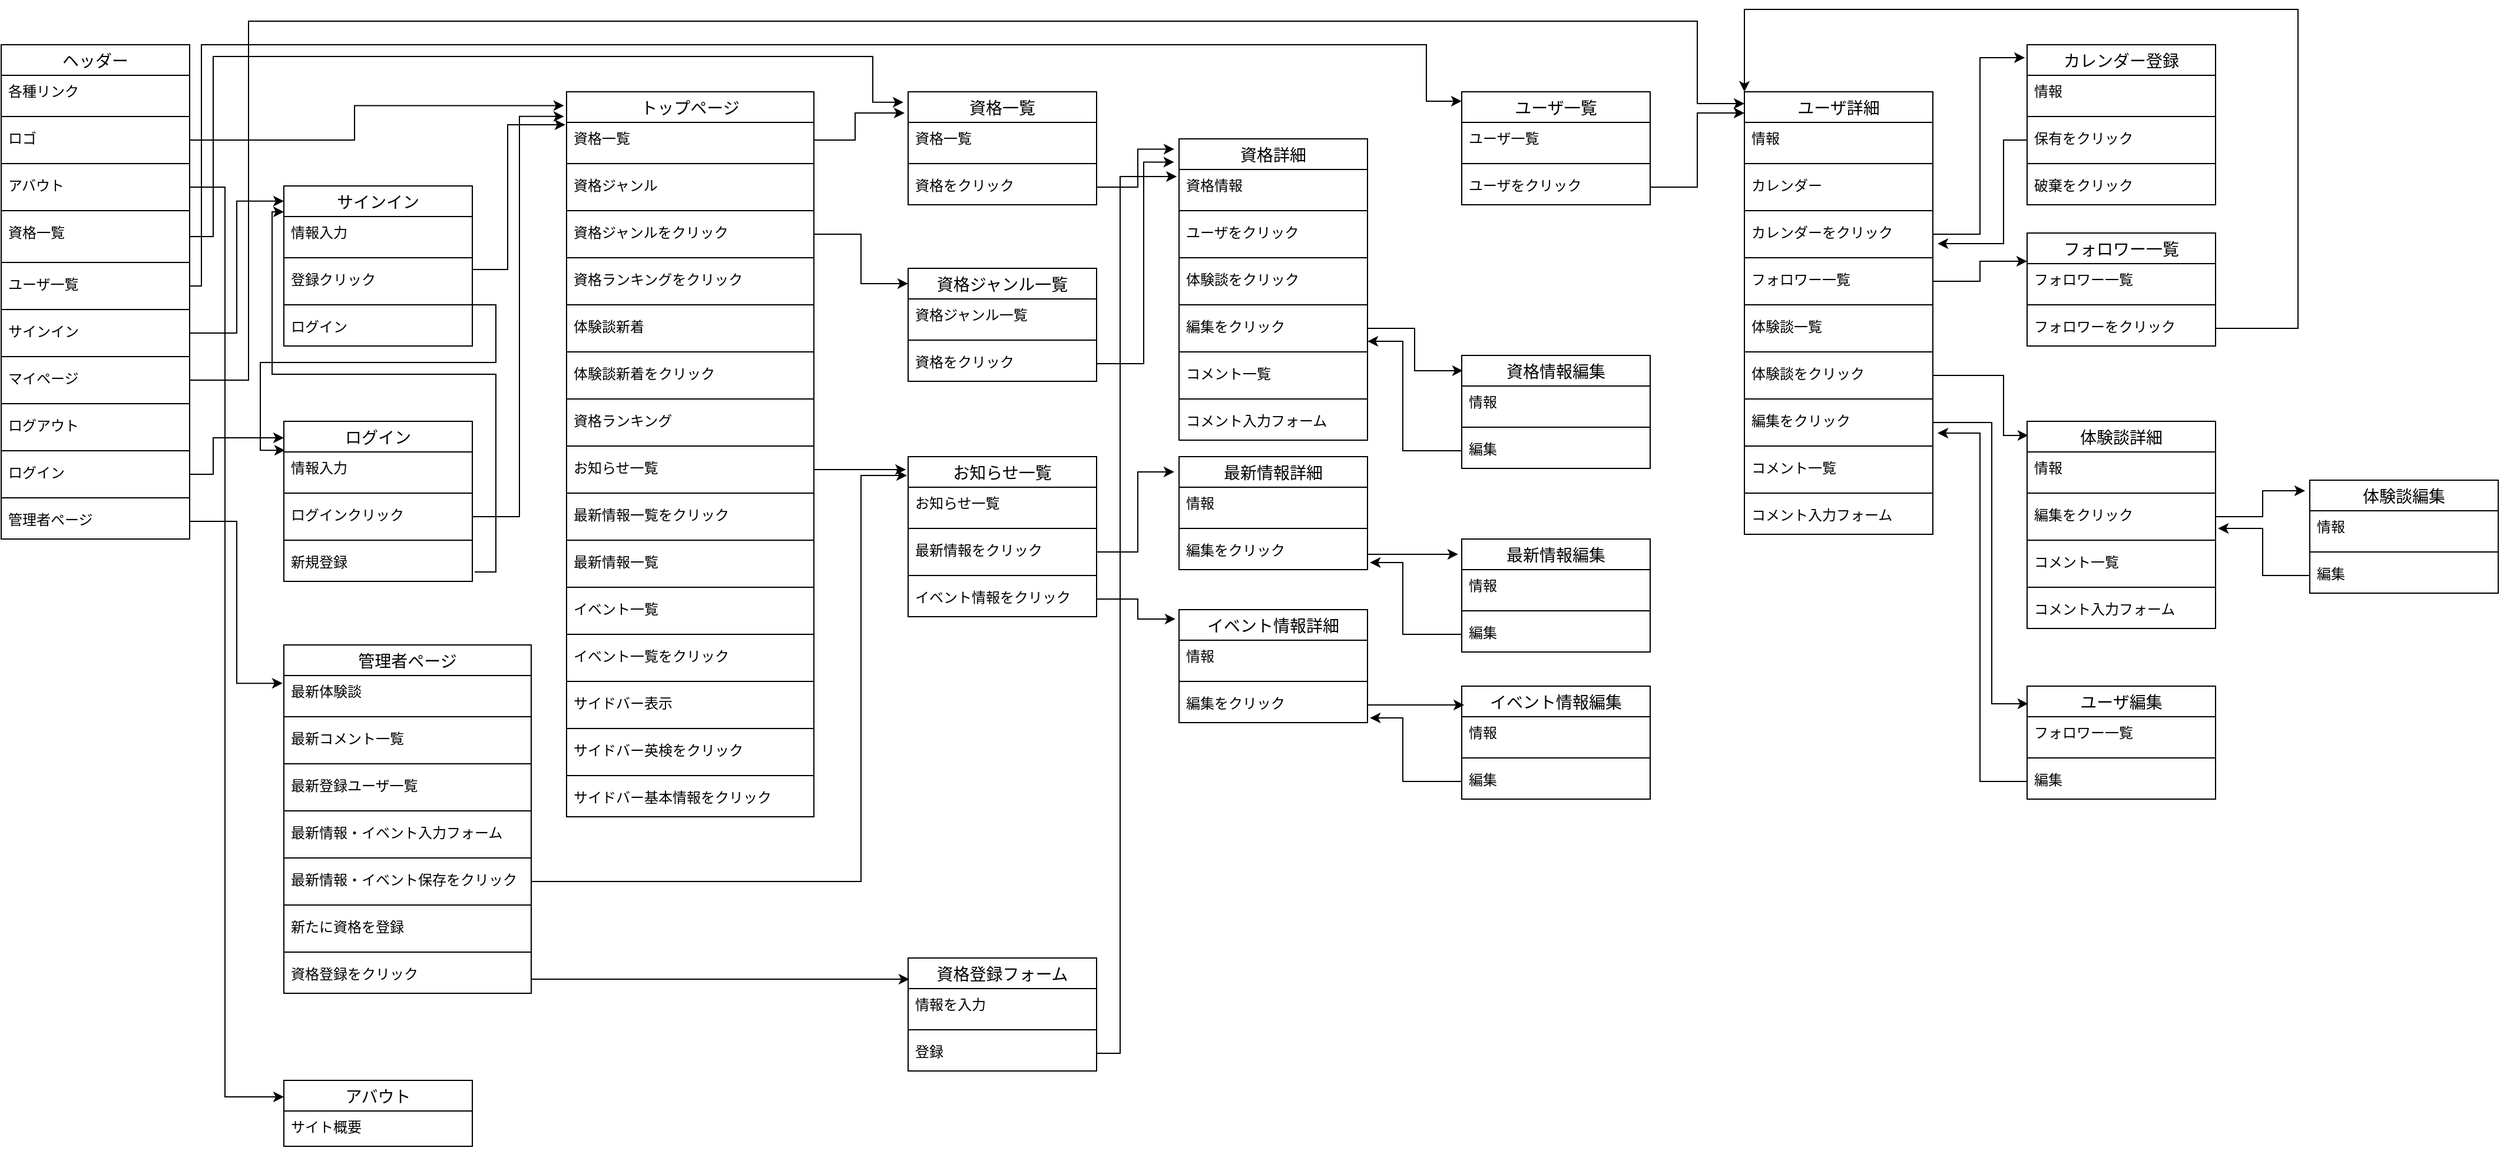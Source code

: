 <mxfile version="14.1.1" type="device"><diagram id="lWE_KxDu_nVTrLIkJp-y" name="Page-1"><mxGraphModel dx="1422" dy="794" grid="1" gridSize="10" guides="1" tooltips="1" connect="1" arrows="1" fold="1" page="1" pageScale="1" pageWidth="827" pageHeight="1169" math="0" shadow="0"><root><mxCell id="0"/><mxCell id="1" parent="0"/><mxCell id="b0S0fxSBcGkELiM5WYDC-3" value="ヘッダー" style="swimlane;fontStyle=0;childLayout=stackLayout;horizontal=1;startSize=26;horizontalStack=0;resizeParent=1;resizeParentMax=0;resizeLast=0;collapsible=1;marginBottom=0;align=center;fontSize=14;" parent="1" vertex="1"><mxGeometry x="40" y="40" width="160" height="420" as="geometry"><mxRectangle x="40" y="40" width="90" height="26" as="alternateBounds"/></mxGeometry></mxCell><mxCell id="b0S0fxSBcGkELiM5WYDC-4" value="各種リンク" style="text;strokeColor=none;fillColor=none;spacingLeft=4;spacingRight=4;overflow=hidden;rotatable=0;points=[[0,0.5],[1,0.5]];portConstraint=eastwest;fontSize=12;" parent="b0S0fxSBcGkELiM5WYDC-3" vertex="1"><mxGeometry y="26" width="160" height="30" as="geometry"/></mxCell><mxCell id="b0S0fxSBcGkELiM5WYDC-129" value="" style="line;strokeWidth=1;rotatable=0;dashed=0;labelPosition=right;align=left;verticalAlign=middle;spacingTop=0;spacingLeft=6;points=[];portConstraint=eastwest;" parent="b0S0fxSBcGkELiM5WYDC-3" vertex="1"><mxGeometry y="56" width="160" height="10" as="geometry"/></mxCell><mxCell id="b0S0fxSBcGkELiM5WYDC-5" value="ロゴ" style="text;strokeColor=none;fillColor=none;spacingLeft=4;spacingRight=4;overflow=hidden;rotatable=0;points=[[0,0.5],[1,0.5]];portConstraint=eastwest;fontSize=12;" parent="b0S0fxSBcGkELiM5WYDC-3" vertex="1"><mxGeometry y="66" width="160" height="30" as="geometry"/></mxCell><mxCell id="b0S0fxSBcGkELiM5WYDC-130" value="" style="line;strokeWidth=1;rotatable=0;dashed=0;labelPosition=right;align=left;verticalAlign=middle;spacingTop=0;spacingLeft=6;points=[];portConstraint=eastwest;" parent="b0S0fxSBcGkELiM5WYDC-3" vertex="1"><mxGeometry y="96" width="160" height="10" as="geometry"/></mxCell><mxCell id="b0S0fxSBcGkELiM5WYDC-13" value="アバウト&#10;" style="text;strokeColor=none;fillColor=none;spacingLeft=4;spacingRight=4;overflow=hidden;rotatable=0;points=[[0,0.5],[1,0.5]];portConstraint=eastwest;fontSize=12;" parent="b0S0fxSBcGkELiM5WYDC-3" vertex="1"><mxGeometry y="106" width="160" height="30" as="geometry"/></mxCell><mxCell id="b0S0fxSBcGkELiM5WYDC-131" value="" style="line;strokeWidth=1;rotatable=0;dashed=0;labelPosition=right;align=left;verticalAlign=middle;spacingTop=0;spacingLeft=6;points=[];portConstraint=eastwest;" parent="b0S0fxSBcGkELiM5WYDC-3" vertex="1"><mxGeometry y="136" width="160" height="10" as="geometry"/></mxCell><mxCell id="b0S0fxSBcGkELiM5WYDC-6" value="資格一覧" style="text;strokeColor=none;fillColor=none;spacingLeft=4;spacingRight=4;overflow=hidden;rotatable=0;points=[[0,0.5],[1,0.5]];portConstraint=eastwest;fontSize=12;" parent="b0S0fxSBcGkELiM5WYDC-3" vertex="1"><mxGeometry y="146" width="160" height="34" as="geometry"/></mxCell><mxCell id="b0S0fxSBcGkELiM5WYDC-132" value="" style="line;strokeWidth=1;rotatable=0;dashed=0;labelPosition=right;align=left;verticalAlign=middle;spacingTop=0;spacingLeft=6;points=[];portConstraint=eastwest;" parent="b0S0fxSBcGkELiM5WYDC-3" vertex="1"><mxGeometry y="180" width="160" height="10" as="geometry"/></mxCell><mxCell id="b0S0fxSBcGkELiM5WYDC-7" value="ユーザ一覧" style="text;strokeColor=none;fillColor=none;spacingLeft=4;spacingRight=4;overflow=hidden;rotatable=0;points=[[0,0.5],[1,0.5]];portConstraint=eastwest;fontSize=12;" parent="b0S0fxSBcGkELiM5WYDC-3" vertex="1"><mxGeometry y="190" width="160" height="30" as="geometry"/></mxCell><mxCell id="b0S0fxSBcGkELiM5WYDC-133" value="" style="line;strokeWidth=1;rotatable=0;dashed=0;labelPosition=right;align=left;verticalAlign=middle;spacingTop=0;spacingLeft=6;points=[];portConstraint=eastwest;" parent="b0S0fxSBcGkELiM5WYDC-3" vertex="1"><mxGeometry y="220" width="160" height="10" as="geometry"/></mxCell><mxCell id="b0S0fxSBcGkELiM5WYDC-8" value="サインイン" style="text;strokeColor=none;fillColor=none;spacingLeft=4;spacingRight=4;overflow=hidden;rotatable=0;points=[[0,0.5],[1,0.5]];portConstraint=eastwest;fontSize=12;" parent="b0S0fxSBcGkELiM5WYDC-3" vertex="1"><mxGeometry y="230" width="160" height="30" as="geometry"/></mxCell><mxCell id="b0S0fxSBcGkELiM5WYDC-134" value="" style="line;strokeWidth=1;rotatable=0;dashed=0;labelPosition=right;align=left;verticalAlign=middle;spacingTop=0;spacingLeft=6;points=[];portConstraint=eastwest;" parent="b0S0fxSBcGkELiM5WYDC-3" vertex="1"><mxGeometry y="260" width="160" height="10" as="geometry"/></mxCell><mxCell id="b0S0fxSBcGkELiM5WYDC-11" value="マイページ" style="text;strokeColor=none;fillColor=none;spacingLeft=4;spacingRight=4;overflow=hidden;rotatable=0;points=[[0,0.5],[1,0.5]];portConstraint=eastwest;fontSize=12;" parent="b0S0fxSBcGkELiM5WYDC-3" vertex="1"><mxGeometry y="270" width="160" height="30" as="geometry"/></mxCell><mxCell id="b0S0fxSBcGkELiM5WYDC-135" value="" style="line;strokeWidth=1;rotatable=0;dashed=0;labelPosition=right;align=left;verticalAlign=middle;spacingTop=0;spacingLeft=6;points=[];portConstraint=eastwest;" parent="b0S0fxSBcGkELiM5WYDC-3" vertex="1"><mxGeometry y="300" width="160" height="10" as="geometry"/></mxCell><mxCell id="b0S0fxSBcGkELiM5WYDC-10" value="ログアウト" style="text;strokeColor=none;fillColor=none;spacingLeft=4;spacingRight=4;overflow=hidden;rotatable=0;points=[[0,0.5],[1,0.5]];portConstraint=eastwest;fontSize=12;" parent="b0S0fxSBcGkELiM5WYDC-3" vertex="1"><mxGeometry y="310" width="160" height="30" as="geometry"/></mxCell><mxCell id="b0S0fxSBcGkELiM5WYDC-136" value="" style="line;strokeWidth=1;rotatable=0;dashed=0;labelPosition=right;align=left;verticalAlign=middle;spacingTop=0;spacingLeft=6;points=[];portConstraint=eastwest;" parent="b0S0fxSBcGkELiM5WYDC-3" vertex="1"><mxGeometry y="340" width="160" height="10" as="geometry"/></mxCell><mxCell id="b0S0fxSBcGkELiM5WYDC-9" value="ログイン" style="text;strokeColor=none;fillColor=none;spacingLeft=4;spacingRight=4;overflow=hidden;rotatable=0;points=[[0,0.5],[1,0.5]];portConstraint=eastwest;fontSize=12;" parent="b0S0fxSBcGkELiM5WYDC-3" vertex="1"><mxGeometry y="350" width="160" height="30" as="geometry"/></mxCell><mxCell id="b0S0fxSBcGkELiM5WYDC-137" value="" style="line;strokeWidth=1;rotatable=0;dashed=0;labelPosition=right;align=left;verticalAlign=middle;spacingTop=0;spacingLeft=6;points=[];portConstraint=eastwest;" parent="b0S0fxSBcGkELiM5WYDC-3" vertex="1"><mxGeometry y="380" width="160" height="10" as="geometry"/></mxCell><mxCell id="b0S0fxSBcGkELiM5WYDC-12" value="管理者ページ" style="text;strokeColor=none;fillColor=none;spacingLeft=4;spacingRight=4;overflow=hidden;rotatable=0;points=[[0,0.5],[1,0.5]];portConstraint=eastwest;fontSize=12;" parent="b0S0fxSBcGkELiM5WYDC-3" vertex="1"><mxGeometry y="390" width="160" height="30" as="geometry"/></mxCell><mxCell id="b0S0fxSBcGkELiM5WYDC-14" value="管理者ページ" style="swimlane;fontStyle=0;childLayout=stackLayout;horizontal=1;startSize=26;horizontalStack=0;resizeParent=1;resizeParentMax=0;resizeLast=0;collapsible=1;marginBottom=0;align=center;fontSize=14;" parent="1" vertex="1"><mxGeometry x="280" y="550" width="210" height="296" as="geometry"/></mxCell><mxCell id="b0S0fxSBcGkELiM5WYDC-15" value="最新体験談" style="text;strokeColor=none;fillColor=none;spacingLeft=4;spacingRight=4;overflow=hidden;rotatable=0;points=[[0,0.5],[1,0.5]];portConstraint=eastwest;fontSize=12;" parent="b0S0fxSBcGkELiM5WYDC-14" vertex="1"><mxGeometry y="26" width="210" height="30" as="geometry"/></mxCell><mxCell id="b0S0fxSBcGkELiM5WYDC-147" value="" style="line;strokeWidth=1;rotatable=0;dashed=0;labelPosition=right;align=left;verticalAlign=middle;spacingTop=0;spacingLeft=6;points=[];portConstraint=eastwest;" parent="b0S0fxSBcGkELiM5WYDC-14" vertex="1"><mxGeometry y="56" width="210" height="10" as="geometry"/></mxCell><mxCell id="b0S0fxSBcGkELiM5WYDC-116" value="最新コメント一覧" style="text;strokeColor=none;fillColor=none;spacingLeft=4;spacingRight=4;overflow=hidden;rotatable=0;points=[[0,0.5],[1,0.5]];portConstraint=eastwest;fontSize=12;" parent="b0S0fxSBcGkELiM5WYDC-14" vertex="1"><mxGeometry y="66" width="210" height="30" as="geometry"/></mxCell><mxCell id="b0S0fxSBcGkELiM5WYDC-148" value="" style="line;strokeWidth=1;rotatable=0;dashed=0;labelPosition=right;align=left;verticalAlign=middle;spacingTop=0;spacingLeft=6;points=[];portConstraint=eastwest;" parent="b0S0fxSBcGkELiM5WYDC-14" vertex="1"><mxGeometry y="96" width="210" height="10" as="geometry"/></mxCell><mxCell id="b0S0fxSBcGkELiM5WYDC-16" value="最新登録ユーザ一覧" style="text;strokeColor=none;fillColor=none;spacingLeft=4;spacingRight=4;overflow=hidden;rotatable=0;points=[[0,0.5],[1,0.5]];portConstraint=eastwest;fontSize=12;" parent="b0S0fxSBcGkELiM5WYDC-14" vertex="1"><mxGeometry y="106" width="210" height="30" as="geometry"/></mxCell><mxCell id="b0S0fxSBcGkELiM5WYDC-149" value="" style="line;strokeWidth=1;rotatable=0;dashed=0;labelPosition=right;align=left;verticalAlign=middle;spacingTop=0;spacingLeft=6;points=[];portConstraint=eastwest;" parent="b0S0fxSBcGkELiM5WYDC-14" vertex="1"><mxGeometry y="136" width="210" height="10" as="geometry"/></mxCell><mxCell id="b0S0fxSBcGkELiM5WYDC-17" value="最新情報・イベント入力フォーム" style="text;strokeColor=none;fillColor=none;spacingLeft=4;spacingRight=4;overflow=hidden;rotatable=0;points=[[0,0.5],[1,0.5]];portConstraint=eastwest;fontSize=12;" parent="b0S0fxSBcGkELiM5WYDC-14" vertex="1"><mxGeometry y="146" width="210" height="30" as="geometry"/></mxCell><mxCell id="b0S0fxSBcGkELiM5WYDC-195" value="" style="line;strokeWidth=1;rotatable=0;dashed=0;labelPosition=right;align=left;verticalAlign=middle;spacingTop=0;spacingLeft=6;points=[];portConstraint=eastwest;" parent="b0S0fxSBcGkELiM5WYDC-14" vertex="1"><mxGeometry y="176" width="210" height="10" as="geometry"/></mxCell><mxCell id="b0S0fxSBcGkELiM5WYDC-194" value="最新情報・イベント保存をクリック" style="text;strokeColor=none;fillColor=none;spacingLeft=4;spacingRight=4;overflow=hidden;rotatable=0;points=[[0,0.5],[1,0.5]];portConstraint=eastwest;fontSize=12;" parent="b0S0fxSBcGkELiM5WYDC-14" vertex="1"><mxGeometry y="186" width="210" height="30" as="geometry"/></mxCell><mxCell id="u4VOsiLGze_p7trpbW5n-3" value="" style="line;strokeWidth=1;rotatable=0;dashed=0;labelPosition=right;align=left;verticalAlign=middle;spacingTop=0;spacingLeft=6;points=[];portConstraint=eastwest;" vertex="1" parent="b0S0fxSBcGkELiM5WYDC-14"><mxGeometry y="216" width="210" height="10" as="geometry"/></mxCell><mxCell id="u4VOsiLGze_p7trpbW5n-1" value="新たに資格を登録" style="text;strokeColor=none;fillColor=none;spacingLeft=4;spacingRight=4;overflow=hidden;rotatable=0;points=[[0,0.5],[1,0.5]];portConstraint=eastwest;fontSize=12;" vertex="1" parent="b0S0fxSBcGkELiM5WYDC-14"><mxGeometry y="226" width="210" height="30" as="geometry"/></mxCell><mxCell id="u4VOsiLGze_p7trpbW5n-4" value="" style="line;strokeWidth=1;rotatable=0;dashed=0;labelPosition=right;align=left;verticalAlign=middle;spacingTop=0;spacingLeft=6;points=[];portConstraint=eastwest;" vertex="1" parent="b0S0fxSBcGkELiM5WYDC-14"><mxGeometry y="256" width="210" height="10" as="geometry"/></mxCell><mxCell id="u4VOsiLGze_p7trpbW5n-2" value="資格登録をクリック" style="text;strokeColor=none;fillColor=none;spacingLeft=4;spacingRight=4;overflow=hidden;rotatable=0;points=[[0,0.5],[1,0.5]];portConstraint=eastwest;fontSize=12;" vertex="1" parent="b0S0fxSBcGkELiM5WYDC-14"><mxGeometry y="266" width="210" height="30" as="geometry"/></mxCell><mxCell id="b0S0fxSBcGkELiM5WYDC-18" value="ログイン" style="swimlane;fontStyle=0;childLayout=stackLayout;horizontal=1;startSize=26;horizontalStack=0;resizeParent=1;resizeParentMax=0;resizeLast=0;collapsible=1;marginBottom=0;align=center;fontSize=14;" parent="1" vertex="1"><mxGeometry x="280" y="360" width="160" height="136" as="geometry"/></mxCell><mxCell id="b0S0fxSBcGkELiM5WYDC-19" value="情報入力" style="text;strokeColor=none;fillColor=none;spacingLeft=4;spacingRight=4;overflow=hidden;rotatable=0;points=[[0,0.5],[1,0.5]];portConstraint=eastwest;fontSize=12;" parent="b0S0fxSBcGkELiM5WYDC-18" vertex="1"><mxGeometry y="26" width="160" height="30" as="geometry"/></mxCell><mxCell id="b0S0fxSBcGkELiM5WYDC-145" value="" style="line;strokeWidth=1;rotatable=0;dashed=0;labelPosition=right;align=left;verticalAlign=middle;spacingTop=0;spacingLeft=6;points=[];portConstraint=eastwest;" parent="b0S0fxSBcGkELiM5WYDC-18" vertex="1"><mxGeometry y="56" width="160" height="10" as="geometry"/></mxCell><mxCell id="b0S0fxSBcGkELiM5WYDC-20" value="ログインクリック" style="text;strokeColor=none;fillColor=none;spacingLeft=4;spacingRight=4;overflow=hidden;rotatable=0;points=[[0,0.5],[1,0.5]];portConstraint=eastwest;fontSize=12;" parent="b0S0fxSBcGkELiM5WYDC-18" vertex="1"><mxGeometry y="66" width="160" height="30" as="geometry"/></mxCell><mxCell id="b0S0fxSBcGkELiM5WYDC-146" value="" style="line;strokeWidth=1;rotatable=0;dashed=0;labelPosition=right;align=left;verticalAlign=middle;spacingTop=0;spacingLeft=6;points=[];portConstraint=eastwest;" parent="b0S0fxSBcGkELiM5WYDC-18" vertex="1"><mxGeometry y="96" width="160" height="10" as="geometry"/></mxCell><mxCell id="b0S0fxSBcGkELiM5WYDC-21" value="新規登録" style="text;strokeColor=none;fillColor=none;spacingLeft=4;spacingRight=4;overflow=hidden;rotatable=0;points=[[0,0.5],[1,0.5]];portConstraint=eastwest;fontSize=12;" parent="b0S0fxSBcGkELiM5WYDC-18" vertex="1"><mxGeometry y="106" width="160" height="30" as="geometry"/></mxCell><mxCell id="b0S0fxSBcGkELiM5WYDC-22" value="サインイン" style="swimlane;fontStyle=0;childLayout=stackLayout;horizontal=1;startSize=26;horizontalStack=0;resizeParent=1;resizeParentMax=0;resizeLast=0;collapsible=1;marginBottom=0;align=center;fontSize=14;" parent="1" vertex="1"><mxGeometry x="280" y="160" width="160" height="136" as="geometry"><mxRectangle x="280" y="160" width="100" height="26" as="alternateBounds"/></mxGeometry></mxCell><mxCell id="b0S0fxSBcGkELiM5WYDC-23" value="情報入力" style="text;strokeColor=none;fillColor=none;spacingLeft=4;spacingRight=4;overflow=hidden;rotatable=0;points=[[0,0.5],[1,0.5]];portConstraint=eastwest;fontSize=12;" parent="b0S0fxSBcGkELiM5WYDC-22" vertex="1"><mxGeometry y="26" width="160" height="30" as="geometry"/></mxCell><mxCell id="b0S0fxSBcGkELiM5WYDC-143" value="" style="line;strokeWidth=1;rotatable=0;dashed=0;labelPosition=right;align=left;verticalAlign=middle;spacingTop=0;spacingLeft=6;points=[];portConstraint=eastwest;" parent="b0S0fxSBcGkELiM5WYDC-22" vertex="1"><mxGeometry y="56" width="160" height="10" as="geometry"/></mxCell><mxCell id="b0S0fxSBcGkELiM5WYDC-24" value="登録クリック" style="text;strokeColor=none;fillColor=none;spacingLeft=4;spacingRight=4;overflow=hidden;rotatable=0;points=[[0,0.5],[1,0.5]];portConstraint=eastwest;fontSize=12;" parent="b0S0fxSBcGkELiM5WYDC-22" vertex="1"><mxGeometry y="66" width="160" height="30" as="geometry"/></mxCell><mxCell id="b0S0fxSBcGkELiM5WYDC-144" value="" style="line;strokeWidth=1;rotatable=0;dashed=0;labelPosition=right;align=left;verticalAlign=middle;spacingTop=0;spacingLeft=6;points=[];portConstraint=eastwest;" parent="b0S0fxSBcGkELiM5WYDC-22" vertex="1"><mxGeometry y="96" width="160" height="10" as="geometry"/></mxCell><mxCell id="b0S0fxSBcGkELiM5WYDC-25" value="ログイン" style="text;strokeColor=none;fillColor=none;spacingLeft=4;spacingRight=4;overflow=hidden;rotatable=0;points=[[0,0.5],[1,0.5]];portConstraint=eastwest;fontSize=12;" parent="b0S0fxSBcGkELiM5WYDC-22" vertex="1"><mxGeometry y="106" width="160" height="30" as="geometry"/></mxCell><mxCell id="b0S0fxSBcGkELiM5WYDC-26" value="トップページ" style="swimlane;fontStyle=0;childLayout=stackLayout;horizontal=1;startSize=26;horizontalStack=0;resizeParent=1;resizeParentMax=0;resizeLast=0;collapsible=1;marginBottom=0;align=center;fontSize=14;" parent="1" vertex="1"><mxGeometry x="520" y="80" width="210" height="616" as="geometry"/></mxCell><mxCell id="b0S0fxSBcGkELiM5WYDC-27" value="資格一覧" style="text;strokeColor=none;fillColor=none;spacingLeft=4;spacingRight=4;overflow=hidden;rotatable=0;points=[[0,0.5],[1,0.5]];portConstraint=eastwest;fontSize=12;" parent="b0S0fxSBcGkELiM5WYDC-26" vertex="1"><mxGeometry y="26" width="210" height="30" as="geometry"/></mxCell><mxCell id="b0S0fxSBcGkELiM5WYDC-163" value="" style="line;strokeWidth=1;rotatable=0;dashed=0;labelPosition=right;align=left;verticalAlign=middle;spacingTop=0;spacingLeft=6;points=[];portConstraint=eastwest;" parent="b0S0fxSBcGkELiM5WYDC-26" vertex="1"><mxGeometry y="56" width="210" height="10" as="geometry"/></mxCell><mxCell id="b0S0fxSBcGkELiM5WYDC-28" value="資格ジャンル" style="text;strokeColor=none;fillColor=none;spacingLeft=4;spacingRight=4;overflow=hidden;rotatable=0;points=[[0,0.5],[1,0.5]];portConstraint=eastwest;fontSize=12;" parent="b0S0fxSBcGkELiM5WYDC-26" vertex="1"><mxGeometry y="66" width="210" height="30" as="geometry"/></mxCell><mxCell id="b0S0fxSBcGkELiM5WYDC-162" value="" style="line;strokeWidth=1;rotatable=0;dashed=0;labelPosition=right;align=left;verticalAlign=middle;spacingTop=0;spacingLeft=6;points=[];portConstraint=eastwest;" parent="b0S0fxSBcGkELiM5WYDC-26" vertex="1"><mxGeometry y="96" width="210" height="10" as="geometry"/></mxCell><mxCell id="b0S0fxSBcGkELiM5WYDC-29" value="資格ジャンルをクリック" style="text;strokeColor=none;fillColor=none;spacingLeft=4;spacingRight=4;overflow=hidden;rotatable=0;points=[[0,0.5],[1,0.5]];portConstraint=eastwest;fontSize=12;" parent="b0S0fxSBcGkELiM5WYDC-26" vertex="1"><mxGeometry y="106" width="210" height="30" as="geometry"/></mxCell><mxCell id="b0S0fxSBcGkELiM5WYDC-161" value="" style="line;strokeWidth=1;rotatable=0;dashed=0;labelPosition=right;align=left;verticalAlign=middle;spacingTop=0;spacingLeft=6;points=[];portConstraint=eastwest;" parent="b0S0fxSBcGkELiM5WYDC-26" vertex="1"><mxGeometry y="136" width="210" height="10" as="geometry"/></mxCell><mxCell id="b0S0fxSBcGkELiM5WYDC-30" value="資格ランキングをクリック" style="text;strokeColor=none;fillColor=none;spacingLeft=4;spacingRight=4;overflow=hidden;rotatable=0;points=[[0,0.5],[1,0.5]];portConstraint=eastwest;fontSize=12;" parent="b0S0fxSBcGkELiM5WYDC-26" vertex="1"><mxGeometry y="146" width="210" height="30" as="geometry"/></mxCell><mxCell id="b0S0fxSBcGkELiM5WYDC-160" value="" style="line;strokeWidth=1;rotatable=0;dashed=0;labelPosition=right;align=left;verticalAlign=middle;spacingTop=0;spacingLeft=6;points=[];portConstraint=eastwest;" parent="b0S0fxSBcGkELiM5WYDC-26" vertex="1"><mxGeometry y="176" width="210" height="10" as="geometry"/></mxCell><mxCell id="b0S0fxSBcGkELiM5WYDC-32" value="体験談新着" style="text;strokeColor=none;fillColor=none;spacingLeft=4;spacingRight=4;overflow=hidden;rotatable=0;points=[[0,0.5],[1,0.5]];portConstraint=eastwest;fontSize=12;" parent="b0S0fxSBcGkELiM5WYDC-26" vertex="1"><mxGeometry y="186" width="210" height="30" as="geometry"/></mxCell><mxCell id="b0S0fxSBcGkELiM5WYDC-159" value="" style="line;strokeWidth=1;rotatable=0;dashed=0;labelPosition=right;align=left;verticalAlign=middle;spacingTop=0;spacingLeft=6;points=[];portConstraint=eastwest;" parent="b0S0fxSBcGkELiM5WYDC-26" vertex="1"><mxGeometry y="216" width="210" height="10" as="geometry"/></mxCell><mxCell id="b0S0fxSBcGkELiM5WYDC-33" value="体験談新着をクリック" style="text;strokeColor=none;fillColor=none;spacingLeft=4;spacingRight=4;overflow=hidden;rotatable=0;points=[[0,0.5],[1,0.5]];portConstraint=eastwest;fontSize=12;" parent="b0S0fxSBcGkELiM5WYDC-26" vertex="1"><mxGeometry y="226" width="210" height="30" as="geometry"/></mxCell><mxCell id="b0S0fxSBcGkELiM5WYDC-158" value="" style="line;strokeWidth=1;rotatable=0;dashed=0;labelPosition=right;align=left;verticalAlign=middle;spacingTop=0;spacingLeft=6;points=[];portConstraint=eastwest;" parent="b0S0fxSBcGkELiM5WYDC-26" vertex="1"><mxGeometry y="256" width="210" height="10" as="geometry"/></mxCell><mxCell id="b0S0fxSBcGkELiM5WYDC-31" value="資格ランキング" style="text;strokeColor=none;fillColor=none;spacingLeft=4;spacingRight=4;overflow=hidden;rotatable=0;points=[[0,0.5],[1,0.5]];portConstraint=eastwest;fontSize=12;" parent="b0S0fxSBcGkELiM5WYDC-26" vertex="1"><mxGeometry y="266" width="210" height="30" as="geometry"/></mxCell><mxCell id="b0S0fxSBcGkELiM5WYDC-157" value="" style="line;strokeWidth=1;rotatable=0;dashed=0;labelPosition=right;align=left;verticalAlign=middle;spacingTop=0;spacingLeft=6;points=[];portConstraint=eastwest;" parent="b0S0fxSBcGkELiM5WYDC-26" vertex="1"><mxGeometry y="296" width="210" height="10" as="geometry"/></mxCell><mxCell id="b0S0fxSBcGkELiM5WYDC-34" value="お知らせ一覧" style="text;strokeColor=none;fillColor=none;spacingLeft=4;spacingRight=4;overflow=hidden;rotatable=0;points=[[0,0.5],[1,0.5]];portConstraint=eastwest;fontSize=12;" parent="b0S0fxSBcGkELiM5WYDC-26" vertex="1"><mxGeometry y="306" width="210" height="30" as="geometry"/></mxCell><mxCell id="b0S0fxSBcGkELiM5WYDC-156" value="" style="line;strokeWidth=1;rotatable=0;dashed=0;labelPosition=right;align=left;verticalAlign=middle;spacingTop=0;spacingLeft=6;points=[];portConstraint=eastwest;" parent="b0S0fxSBcGkELiM5WYDC-26" vertex="1"><mxGeometry y="336" width="210" height="10" as="geometry"/></mxCell><mxCell id="b0S0fxSBcGkELiM5WYDC-36" value="最新情報一覧をクリック" style="text;strokeColor=none;fillColor=none;spacingLeft=4;spacingRight=4;overflow=hidden;rotatable=0;points=[[0,0.5],[1,0.5]];portConstraint=eastwest;fontSize=12;" parent="b0S0fxSBcGkELiM5WYDC-26" vertex="1"><mxGeometry y="346" width="210" height="30" as="geometry"/></mxCell><mxCell id="b0S0fxSBcGkELiM5WYDC-155" value="" style="line;strokeWidth=1;rotatable=0;dashed=0;labelPosition=right;align=left;verticalAlign=middle;spacingTop=0;spacingLeft=6;points=[];portConstraint=eastwest;" parent="b0S0fxSBcGkELiM5WYDC-26" vertex="1"><mxGeometry y="376" width="210" height="10" as="geometry"/></mxCell><mxCell id="b0S0fxSBcGkELiM5WYDC-35" value="最新情報一覧" style="text;strokeColor=none;fillColor=none;spacingLeft=4;spacingRight=4;overflow=hidden;rotatable=0;points=[[0,0.5],[1,0.5]];portConstraint=eastwest;fontSize=12;" parent="b0S0fxSBcGkELiM5WYDC-26" vertex="1"><mxGeometry y="386" width="210" height="30" as="geometry"/></mxCell><mxCell id="b0S0fxSBcGkELiM5WYDC-154" value="" style="line;strokeWidth=1;rotatable=0;dashed=0;labelPosition=right;align=left;verticalAlign=middle;spacingTop=0;spacingLeft=6;points=[];portConstraint=eastwest;" parent="b0S0fxSBcGkELiM5WYDC-26" vertex="1"><mxGeometry y="416" width="210" height="10" as="geometry"/></mxCell><mxCell id="b0S0fxSBcGkELiM5WYDC-37" value="イベント一覧" style="text;strokeColor=none;fillColor=none;spacingLeft=4;spacingRight=4;overflow=hidden;rotatable=0;points=[[0,0.5],[1,0.5]];portConstraint=eastwest;fontSize=12;" parent="b0S0fxSBcGkELiM5WYDC-26" vertex="1"><mxGeometry y="426" width="210" height="30" as="geometry"/></mxCell><mxCell id="b0S0fxSBcGkELiM5WYDC-153" value="" style="line;strokeWidth=1;rotatable=0;dashed=0;labelPosition=right;align=left;verticalAlign=middle;spacingTop=0;spacingLeft=6;points=[];portConstraint=eastwest;" parent="b0S0fxSBcGkELiM5WYDC-26" vertex="1"><mxGeometry y="456" width="210" height="10" as="geometry"/></mxCell><mxCell id="b0S0fxSBcGkELiM5WYDC-38" value="イベント一覧をクリック" style="text;strokeColor=none;fillColor=none;spacingLeft=4;spacingRight=4;overflow=hidden;rotatable=0;points=[[0,0.5],[1,0.5]];portConstraint=eastwest;fontSize=12;" parent="b0S0fxSBcGkELiM5WYDC-26" vertex="1"><mxGeometry y="466" width="210" height="30" as="geometry"/></mxCell><mxCell id="b0S0fxSBcGkELiM5WYDC-152" value="" style="line;strokeWidth=1;rotatable=0;dashed=0;labelPosition=right;align=left;verticalAlign=middle;spacingTop=0;spacingLeft=6;points=[];portConstraint=eastwest;" parent="b0S0fxSBcGkELiM5WYDC-26" vertex="1"><mxGeometry y="496" width="210" height="10" as="geometry"/></mxCell><mxCell id="b0S0fxSBcGkELiM5WYDC-39" value="サイドバー表示" style="text;strokeColor=none;fillColor=none;spacingLeft=4;spacingRight=4;overflow=hidden;rotatable=0;points=[[0,0.5],[1,0.5]];portConstraint=eastwest;fontSize=12;" parent="b0S0fxSBcGkELiM5WYDC-26" vertex="1"><mxGeometry y="506" width="210" height="30" as="geometry"/></mxCell><mxCell id="b0S0fxSBcGkELiM5WYDC-151" value="" style="line;strokeWidth=1;rotatable=0;dashed=0;labelPosition=right;align=left;verticalAlign=middle;spacingTop=0;spacingLeft=6;points=[];portConstraint=eastwest;" parent="b0S0fxSBcGkELiM5WYDC-26" vertex="1"><mxGeometry y="536" width="210" height="10" as="geometry"/></mxCell><mxCell id="b0S0fxSBcGkELiM5WYDC-40" value="サイドバー英検をクリック" style="text;strokeColor=none;fillColor=none;spacingLeft=4;spacingRight=4;overflow=hidden;rotatable=0;points=[[0,0.5],[1,0.5]];portConstraint=eastwest;fontSize=12;" parent="b0S0fxSBcGkELiM5WYDC-26" vertex="1"><mxGeometry y="546" width="210" height="30" as="geometry"/></mxCell><mxCell id="b0S0fxSBcGkELiM5WYDC-150" value="" style="line;strokeWidth=1;rotatable=0;dashed=0;labelPosition=right;align=left;verticalAlign=middle;spacingTop=0;spacingLeft=6;points=[];portConstraint=eastwest;" parent="b0S0fxSBcGkELiM5WYDC-26" vertex="1"><mxGeometry y="576" width="210" height="10" as="geometry"/></mxCell><mxCell id="b0S0fxSBcGkELiM5WYDC-41" value="サイドバー基本情報をクリック" style="text;strokeColor=none;fillColor=none;spacingLeft=4;spacingRight=4;overflow=hidden;rotatable=0;points=[[0,0.5],[1,0.5]];portConstraint=eastwest;fontSize=12;" parent="b0S0fxSBcGkELiM5WYDC-26" vertex="1"><mxGeometry y="586" width="210" height="30" as="geometry"/></mxCell><mxCell id="b0S0fxSBcGkELiM5WYDC-42" value="アバウト" style="swimlane;fontStyle=0;childLayout=stackLayout;horizontal=1;startSize=26;horizontalStack=0;resizeParent=1;resizeParentMax=0;resizeLast=0;collapsible=1;marginBottom=0;align=center;fontSize=14;" parent="1" vertex="1"><mxGeometry x="280" y="920" width="160" height="56" as="geometry"/></mxCell><mxCell id="b0S0fxSBcGkELiM5WYDC-43" value="サイト概要" style="text;strokeColor=none;fillColor=none;spacingLeft=4;spacingRight=4;overflow=hidden;rotatable=0;points=[[0,0.5],[1,0.5]];portConstraint=eastwest;fontSize=12;" parent="b0S0fxSBcGkELiM5WYDC-42" vertex="1"><mxGeometry y="26" width="160" height="30" as="geometry"/></mxCell><mxCell id="b0S0fxSBcGkELiM5WYDC-46" value="資格一覧" style="swimlane;fontStyle=0;childLayout=stackLayout;horizontal=1;startSize=26;horizontalStack=0;resizeParent=1;resizeParentMax=0;resizeLast=0;collapsible=1;marginBottom=0;align=center;fontSize=14;" parent="1" vertex="1"><mxGeometry x="810" y="80" width="160" height="96" as="geometry"/></mxCell><mxCell id="b0S0fxSBcGkELiM5WYDC-47" value="資格一覧" style="text;strokeColor=none;fillColor=none;spacingLeft=4;spacingRight=4;overflow=hidden;rotatable=0;points=[[0,0.5],[1,0.5]];portConstraint=eastwest;fontSize=12;" parent="b0S0fxSBcGkELiM5WYDC-46" vertex="1"><mxGeometry y="26" width="160" height="30" as="geometry"/></mxCell><mxCell id="b0S0fxSBcGkELiM5WYDC-164" value="" style="line;strokeWidth=1;rotatable=0;dashed=0;labelPosition=right;align=left;verticalAlign=middle;spacingTop=0;spacingLeft=6;points=[];portConstraint=eastwest;" parent="b0S0fxSBcGkELiM5WYDC-46" vertex="1"><mxGeometry y="56" width="160" height="10" as="geometry"/></mxCell><mxCell id="b0S0fxSBcGkELiM5WYDC-48" value="資格をクリック" style="text;strokeColor=none;fillColor=none;spacingLeft=4;spacingRight=4;overflow=hidden;rotatable=0;points=[[0,0.5],[1,0.5]];portConstraint=eastwest;fontSize=12;" parent="b0S0fxSBcGkELiM5WYDC-46" vertex="1"><mxGeometry y="66" width="160" height="30" as="geometry"/></mxCell><mxCell id="b0S0fxSBcGkELiM5WYDC-50" value="最新情報詳細" style="swimlane;fontStyle=0;childLayout=stackLayout;horizontal=1;startSize=26;horizontalStack=0;resizeParent=1;resizeParentMax=0;resizeLast=0;collapsible=1;marginBottom=0;align=center;fontSize=14;" parent="1" vertex="1"><mxGeometry x="1040" y="390" width="160" height="96" as="geometry"/></mxCell><mxCell id="b0S0fxSBcGkELiM5WYDC-51" value="情報" style="text;strokeColor=none;fillColor=none;spacingLeft=4;spacingRight=4;overflow=hidden;rotatable=0;points=[[0,0.5],[1,0.5]];portConstraint=eastwest;fontSize=12;" parent="b0S0fxSBcGkELiM5WYDC-50" vertex="1"><mxGeometry y="26" width="160" height="30" as="geometry"/></mxCell><mxCell id="b0S0fxSBcGkELiM5WYDC-168" value="" style="line;strokeWidth=1;rotatable=0;dashed=0;labelPosition=right;align=left;verticalAlign=middle;spacingTop=0;spacingLeft=6;points=[];portConstraint=eastwest;" parent="b0S0fxSBcGkELiM5WYDC-50" vertex="1"><mxGeometry y="56" width="160" height="10" as="geometry"/></mxCell><mxCell id="b0S0fxSBcGkELiM5WYDC-52" value="編集をクリック" style="text;strokeColor=none;fillColor=none;spacingLeft=4;spacingRight=4;overflow=hidden;rotatable=0;points=[[0,0.5],[1,0.5]];portConstraint=eastwest;fontSize=12;" parent="b0S0fxSBcGkELiM5WYDC-50" vertex="1"><mxGeometry y="66" width="160" height="30" as="geometry"/></mxCell><mxCell id="b0S0fxSBcGkELiM5WYDC-54" value="イベント情報詳細" style="swimlane;fontStyle=0;childLayout=stackLayout;horizontal=1;startSize=26;horizontalStack=0;resizeParent=1;resizeParentMax=0;resizeLast=0;collapsible=1;marginBottom=0;align=center;fontSize=14;" parent="1" vertex="1"><mxGeometry x="1040" y="520" width="160" height="96" as="geometry"/></mxCell><mxCell id="b0S0fxSBcGkELiM5WYDC-55" value="情報" style="text;strokeColor=none;fillColor=none;spacingLeft=4;spacingRight=4;overflow=hidden;rotatable=0;points=[[0,0.5],[1,0.5]];portConstraint=eastwest;fontSize=12;" parent="b0S0fxSBcGkELiM5WYDC-54" vertex="1"><mxGeometry y="26" width="160" height="30" as="geometry"/></mxCell><mxCell id="b0S0fxSBcGkELiM5WYDC-169" value="" style="line;strokeWidth=1;rotatable=0;dashed=0;labelPosition=right;align=left;verticalAlign=middle;spacingTop=0;spacingLeft=6;points=[];portConstraint=eastwest;" parent="b0S0fxSBcGkELiM5WYDC-54" vertex="1"><mxGeometry y="56" width="160" height="10" as="geometry"/></mxCell><mxCell id="b0S0fxSBcGkELiM5WYDC-56" value="編集をクリック" style="text;strokeColor=none;fillColor=none;spacingLeft=4;spacingRight=4;overflow=hidden;rotatable=0;points=[[0,0.5],[1,0.5]];portConstraint=eastwest;fontSize=12;" parent="b0S0fxSBcGkELiM5WYDC-54" vertex="1"><mxGeometry y="66" width="160" height="30" as="geometry"/></mxCell><mxCell id="b0S0fxSBcGkELiM5WYDC-57" value="資格詳細" style="swimlane;fontStyle=0;childLayout=stackLayout;horizontal=1;startSize=26;horizontalStack=0;resizeParent=1;resizeParentMax=0;resizeLast=0;collapsible=1;marginBottom=0;align=center;fontSize=14;" parent="1" vertex="1"><mxGeometry x="1040" y="120" width="160" height="256" as="geometry"/></mxCell><mxCell id="b0S0fxSBcGkELiM5WYDC-58" value="資格情報" style="text;strokeColor=none;fillColor=none;spacingLeft=4;spacingRight=4;overflow=hidden;rotatable=0;points=[[0,0.5],[1,0.5]];portConstraint=eastwest;fontSize=12;" parent="b0S0fxSBcGkELiM5WYDC-57" vertex="1"><mxGeometry y="26" width="160" height="30" as="geometry"/></mxCell><mxCell id="b0S0fxSBcGkELiM5WYDC-174" value="" style="line;strokeWidth=1;rotatable=0;dashed=0;labelPosition=right;align=left;verticalAlign=middle;spacingTop=0;spacingLeft=6;points=[];portConstraint=eastwest;" parent="b0S0fxSBcGkELiM5WYDC-57" vertex="1"><mxGeometry y="56" width="160" height="10" as="geometry"/></mxCell><mxCell id="b0S0fxSBcGkELiM5WYDC-59" value="ユーザをクリック" style="text;strokeColor=none;fillColor=none;spacingLeft=4;spacingRight=4;overflow=hidden;rotatable=0;points=[[0,0.5],[1,0.5]];portConstraint=eastwest;fontSize=12;" parent="b0S0fxSBcGkELiM5WYDC-57" vertex="1"><mxGeometry y="66" width="160" height="30" as="geometry"/></mxCell><mxCell id="b0S0fxSBcGkELiM5WYDC-173" value="" style="line;strokeWidth=1;rotatable=0;dashed=0;labelPosition=right;align=left;verticalAlign=middle;spacingTop=0;spacingLeft=6;points=[];portConstraint=eastwest;" parent="b0S0fxSBcGkELiM5WYDC-57" vertex="1"><mxGeometry y="96" width="160" height="10" as="geometry"/></mxCell><mxCell id="b0S0fxSBcGkELiM5WYDC-60" value="体験談をクリック" style="text;strokeColor=none;fillColor=none;spacingLeft=4;spacingRight=4;overflow=hidden;rotatable=0;points=[[0,0.5],[1,0.5]];portConstraint=eastwest;fontSize=12;" parent="b0S0fxSBcGkELiM5WYDC-57" vertex="1"><mxGeometry y="106" width="160" height="30" as="geometry"/></mxCell><mxCell id="b0S0fxSBcGkELiM5WYDC-172" value="" style="line;strokeWidth=1;rotatable=0;dashed=0;labelPosition=right;align=left;verticalAlign=middle;spacingTop=0;spacingLeft=6;points=[];portConstraint=eastwest;" parent="b0S0fxSBcGkELiM5WYDC-57" vertex="1"><mxGeometry y="136" width="160" height="10" as="geometry"/></mxCell><mxCell id="b0S0fxSBcGkELiM5WYDC-76" value="編集をクリック" style="text;strokeColor=none;fillColor=none;spacingLeft=4;spacingRight=4;overflow=hidden;rotatable=0;points=[[0,0.5],[1,0.5]];portConstraint=eastwest;fontSize=12;" parent="b0S0fxSBcGkELiM5WYDC-57" vertex="1"><mxGeometry y="146" width="160" height="30" as="geometry"/></mxCell><mxCell id="b0S0fxSBcGkELiM5WYDC-171" value="" style="line;strokeWidth=1;rotatable=0;dashed=0;labelPosition=right;align=left;verticalAlign=middle;spacingTop=0;spacingLeft=6;points=[];portConstraint=eastwest;" parent="b0S0fxSBcGkELiM5WYDC-57" vertex="1"><mxGeometry y="176" width="160" height="10" as="geometry"/></mxCell><mxCell id="b0S0fxSBcGkELiM5WYDC-114" value="コメント一覧" style="text;strokeColor=none;fillColor=none;spacingLeft=4;spacingRight=4;overflow=hidden;rotatable=0;points=[[0,0.5],[1,0.5]];portConstraint=eastwest;fontSize=12;" parent="b0S0fxSBcGkELiM5WYDC-57" vertex="1"><mxGeometry y="186" width="160" height="30" as="geometry"/></mxCell><mxCell id="b0S0fxSBcGkELiM5WYDC-170" value="" style="line;strokeWidth=1;rotatable=0;dashed=0;labelPosition=right;align=left;verticalAlign=middle;spacingTop=0;spacingLeft=6;points=[];portConstraint=eastwest;" parent="b0S0fxSBcGkELiM5WYDC-57" vertex="1"><mxGeometry y="216" width="160" height="10" as="geometry"/></mxCell><mxCell id="b0S0fxSBcGkELiM5WYDC-115" value="コメント入力フォーム" style="text;strokeColor=none;fillColor=none;spacingLeft=4;spacingRight=4;overflow=hidden;rotatable=0;points=[[0,0.5],[1,0.5]];portConstraint=eastwest;fontSize=12;" parent="b0S0fxSBcGkELiM5WYDC-57" vertex="1"><mxGeometry y="226" width="160" height="30" as="geometry"/></mxCell><mxCell id="b0S0fxSBcGkELiM5WYDC-62" value="最新情報編集" style="swimlane;fontStyle=0;childLayout=stackLayout;horizontal=1;startSize=26;horizontalStack=0;resizeParent=1;resizeParentMax=0;resizeLast=0;collapsible=1;marginBottom=0;align=center;fontSize=14;" parent="1" vertex="1"><mxGeometry x="1280" y="460" width="160" height="96" as="geometry"/></mxCell><mxCell id="b0S0fxSBcGkELiM5WYDC-63" value="情報" style="text;strokeColor=none;fillColor=none;spacingLeft=4;spacingRight=4;overflow=hidden;rotatable=0;points=[[0,0.5],[1,0.5]];portConstraint=eastwest;fontSize=12;" parent="b0S0fxSBcGkELiM5WYDC-62" vertex="1"><mxGeometry y="26" width="160" height="30" as="geometry"/></mxCell><mxCell id="b0S0fxSBcGkELiM5WYDC-177" value="" style="line;strokeWidth=1;rotatable=0;dashed=0;labelPosition=right;align=left;verticalAlign=middle;spacingTop=0;spacingLeft=6;points=[];portConstraint=eastwest;" parent="b0S0fxSBcGkELiM5WYDC-62" vertex="1"><mxGeometry y="56" width="160" height="10" as="geometry"/></mxCell><mxCell id="b0S0fxSBcGkELiM5WYDC-64" value="編集" style="text;strokeColor=none;fillColor=none;spacingLeft=4;spacingRight=4;overflow=hidden;rotatable=0;points=[[0,0.5],[1,0.5]];portConstraint=eastwest;fontSize=12;" parent="b0S0fxSBcGkELiM5WYDC-62" vertex="1"><mxGeometry y="66" width="160" height="30" as="geometry"/></mxCell><mxCell id="b0S0fxSBcGkELiM5WYDC-65" value="イベント情報編集" style="swimlane;fontStyle=0;childLayout=stackLayout;horizontal=1;startSize=26;horizontalStack=0;resizeParent=1;resizeParentMax=0;resizeLast=0;collapsible=1;marginBottom=0;align=center;fontSize=14;" parent="1" vertex="1"><mxGeometry x="1280" y="585" width="160" height="96" as="geometry"/></mxCell><mxCell id="b0S0fxSBcGkELiM5WYDC-66" value="情報" style="text;strokeColor=none;fillColor=none;spacingLeft=4;spacingRight=4;overflow=hidden;rotatable=0;points=[[0,0.5],[1,0.5]];portConstraint=eastwest;fontSize=12;" parent="b0S0fxSBcGkELiM5WYDC-65" vertex="1"><mxGeometry y="26" width="160" height="30" as="geometry"/></mxCell><mxCell id="b0S0fxSBcGkELiM5WYDC-178" value="" style="line;strokeWidth=1;rotatable=0;dashed=0;labelPosition=right;align=left;verticalAlign=middle;spacingTop=0;spacingLeft=6;points=[];portConstraint=eastwest;" parent="b0S0fxSBcGkELiM5WYDC-65" vertex="1"><mxGeometry y="56" width="160" height="10" as="geometry"/></mxCell><mxCell id="b0S0fxSBcGkELiM5WYDC-67" value="編集" style="text;strokeColor=none;fillColor=none;spacingLeft=4;spacingRight=4;overflow=hidden;rotatable=0;points=[[0,0.5],[1,0.5]];portConstraint=eastwest;fontSize=12;" parent="b0S0fxSBcGkELiM5WYDC-65" vertex="1"><mxGeometry y="66" width="160" height="30" as="geometry"/></mxCell><mxCell id="b0S0fxSBcGkELiM5WYDC-68" value="ユーザ一覧" style="swimlane;fontStyle=0;childLayout=stackLayout;horizontal=1;startSize=26;horizontalStack=0;resizeParent=1;resizeParentMax=0;resizeLast=0;collapsible=1;marginBottom=0;align=center;fontSize=14;" parent="1" vertex="1"><mxGeometry x="1280" y="80" width="160" height="96" as="geometry"/></mxCell><mxCell id="b0S0fxSBcGkELiM5WYDC-69" value="ユーザ一覧" style="text;strokeColor=none;fillColor=none;spacingLeft=4;spacingRight=4;overflow=hidden;rotatable=0;points=[[0,0.5],[1,0.5]];portConstraint=eastwest;fontSize=12;" parent="b0S0fxSBcGkELiM5WYDC-68" vertex="1"><mxGeometry y="26" width="160" height="30" as="geometry"/></mxCell><mxCell id="b0S0fxSBcGkELiM5WYDC-175" value="" style="line;strokeWidth=1;rotatable=0;dashed=0;labelPosition=right;align=left;verticalAlign=middle;spacingTop=0;spacingLeft=6;points=[];portConstraint=eastwest;" parent="b0S0fxSBcGkELiM5WYDC-68" vertex="1"><mxGeometry y="56" width="160" height="10" as="geometry"/></mxCell><mxCell id="b0S0fxSBcGkELiM5WYDC-70" value="ユーザをクリック" style="text;strokeColor=none;fillColor=none;spacingLeft=4;spacingRight=4;overflow=hidden;rotatable=0;points=[[0,0.5],[1,0.5]];portConstraint=eastwest;fontSize=12;" parent="b0S0fxSBcGkELiM5WYDC-68" vertex="1"><mxGeometry y="66" width="160" height="30" as="geometry"/></mxCell><mxCell id="b0S0fxSBcGkELiM5WYDC-72" value="お知らせ一覧" style="swimlane;fontStyle=0;childLayout=stackLayout;horizontal=1;startSize=26;horizontalStack=0;resizeParent=1;resizeParentMax=0;resizeLast=0;collapsible=1;marginBottom=0;align=center;fontSize=14;" parent="1" vertex="1"><mxGeometry x="810" y="390" width="160" height="136" as="geometry"/></mxCell><mxCell id="b0S0fxSBcGkELiM5WYDC-73" value="お知らせ一覧" style="text;strokeColor=none;fillColor=none;spacingLeft=4;spacingRight=4;overflow=hidden;rotatable=0;points=[[0,0.5],[1,0.5]];portConstraint=eastwest;fontSize=12;" parent="b0S0fxSBcGkELiM5WYDC-72" vertex="1"><mxGeometry y="26" width="160" height="30" as="geometry"/></mxCell><mxCell id="b0S0fxSBcGkELiM5WYDC-165" value="" style="line;strokeWidth=1;rotatable=0;dashed=0;labelPosition=right;align=left;verticalAlign=middle;spacingTop=0;spacingLeft=6;points=[];portConstraint=eastwest;" parent="b0S0fxSBcGkELiM5WYDC-72" vertex="1"><mxGeometry y="56" width="160" height="10" as="geometry"/></mxCell><mxCell id="b0S0fxSBcGkELiM5WYDC-74" value="最新情報をクリック" style="text;strokeColor=none;fillColor=none;spacingLeft=4;spacingRight=4;overflow=hidden;rotatable=0;points=[[0,0.5],[1,0.5]];portConstraint=eastwest;fontSize=12;" parent="b0S0fxSBcGkELiM5WYDC-72" vertex="1"><mxGeometry y="66" width="160" height="30" as="geometry"/></mxCell><mxCell id="b0S0fxSBcGkELiM5WYDC-167" value="" style="line;strokeWidth=1;rotatable=0;dashed=0;labelPosition=right;align=left;verticalAlign=middle;spacingTop=0;spacingLeft=6;points=[];portConstraint=eastwest;" parent="b0S0fxSBcGkELiM5WYDC-72" vertex="1"><mxGeometry y="96" width="160" height="10" as="geometry"/></mxCell><mxCell id="b0S0fxSBcGkELiM5WYDC-75" value="イベント情報をクリック" style="text;strokeColor=none;fillColor=none;spacingLeft=4;spacingRight=4;overflow=hidden;rotatable=0;points=[[0,0.5],[1,0.5]];portConstraint=eastwest;fontSize=12;" parent="b0S0fxSBcGkELiM5WYDC-72" vertex="1"><mxGeometry y="106" width="160" height="30" as="geometry"/></mxCell><mxCell id="b0S0fxSBcGkELiM5WYDC-77" value="資格情報編集" style="swimlane;fontStyle=0;childLayout=stackLayout;horizontal=1;startSize=26;horizontalStack=0;resizeParent=1;resizeParentMax=0;resizeLast=0;collapsible=1;marginBottom=0;align=center;fontSize=14;" parent="1" vertex="1"><mxGeometry x="1280" y="304" width="160" height="96" as="geometry"/></mxCell><mxCell id="b0S0fxSBcGkELiM5WYDC-78" value="情報" style="text;strokeColor=none;fillColor=none;spacingLeft=4;spacingRight=4;overflow=hidden;rotatable=0;points=[[0,0.5],[1,0.5]];portConstraint=eastwest;fontSize=12;" parent="b0S0fxSBcGkELiM5WYDC-77" vertex="1"><mxGeometry y="26" width="160" height="30" as="geometry"/></mxCell><mxCell id="b0S0fxSBcGkELiM5WYDC-176" value="" style="line;strokeWidth=1;rotatable=0;dashed=0;labelPosition=right;align=left;verticalAlign=middle;spacingTop=0;spacingLeft=6;points=[];portConstraint=eastwest;" parent="b0S0fxSBcGkELiM5WYDC-77" vertex="1"><mxGeometry y="56" width="160" height="10" as="geometry"/></mxCell><mxCell id="b0S0fxSBcGkELiM5WYDC-79" value="編集" style="text;strokeColor=none;fillColor=none;spacingLeft=4;spacingRight=4;overflow=hidden;rotatable=0;points=[[0,0.5],[1,0.5]];portConstraint=eastwest;fontSize=12;" parent="b0S0fxSBcGkELiM5WYDC-77" vertex="1"><mxGeometry y="66" width="160" height="30" as="geometry"/></mxCell><mxCell id="b0S0fxSBcGkELiM5WYDC-80" value="ユーザ詳細" style="swimlane;fontStyle=0;childLayout=stackLayout;horizontal=1;startSize=26;horizontalStack=0;resizeParent=1;resizeParentMax=0;resizeLast=0;collapsible=1;marginBottom=0;align=center;fontSize=14;" parent="1" vertex="1"><mxGeometry x="1520" y="80" width="160" height="376" as="geometry"/></mxCell><mxCell id="b0S0fxSBcGkELiM5WYDC-81" value="情報" style="text;strokeColor=none;fillColor=none;spacingLeft=4;spacingRight=4;overflow=hidden;rotatable=0;points=[[0,0.5],[1,0.5]];portConstraint=eastwest;fontSize=12;" parent="b0S0fxSBcGkELiM5WYDC-80" vertex="1"><mxGeometry y="26" width="160" height="30" as="geometry"/></mxCell><mxCell id="b0S0fxSBcGkELiM5WYDC-186" value="" style="line;strokeWidth=1;rotatable=0;dashed=0;labelPosition=right;align=left;verticalAlign=middle;spacingTop=0;spacingLeft=6;points=[];portConstraint=eastwest;" parent="b0S0fxSBcGkELiM5WYDC-80" vertex="1"><mxGeometry y="56" width="160" height="10" as="geometry"/></mxCell><mxCell id="b0S0fxSBcGkELiM5WYDC-86" value="カレンダー" style="text;strokeColor=none;fillColor=none;spacingLeft=4;spacingRight=4;overflow=hidden;rotatable=0;points=[[0,0.5],[1,0.5]];portConstraint=eastwest;fontSize=12;" parent="b0S0fxSBcGkELiM5WYDC-80" vertex="1"><mxGeometry y="66" width="160" height="30" as="geometry"/></mxCell><mxCell id="b0S0fxSBcGkELiM5WYDC-185" value="" style="line;strokeWidth=1;rotatable=0;dashed=0;labelPosition=right;align=left;verticalAlign=middle;spacingTop=0;spacingLeft=6;points=[];portConstraint=eastwest;" parent="b0S0fxSBcGkELiM5WYDC-80" vertex="1"><mxGeometry y="96" width="160" height="10" as="geometry"/></mxCell><mxCell id="b0S0fxSBcGkELiM5WYDC-87" value="カレンダーをクリック" style="text;strokeColor=none;fillColor=none;spacingLeft=4;spacingRight=4;overflow=hidden;rotatable=0;points=[[0,0.5],[1,0.5]];portConstraint=eastwest;fontSize=12;" parent="b0S0fxSBcGkELiM5WYDC-80" vertex="1"><mxGeometry y="106" width="160" height="30" as="geometry"/></mxCell><mxCell id="b0S0fxSBcGkELiM5WYDC-184" value="" style="line;strokeWidth=1;rotatable=0;dashed=0;labelPosition=right;align=left;verticalAlign=middle;spacingTop=0;spacingLeft=6;points=[];portConstraint=eastwest;" parent="b0S0fxSBcGkELiM5WYDC-80" vertex="1"><mxGeometry y="136" width="160" height="10" as="geometry"/></mxCell><mxCell id="b0S0fxSBcGkELiM5WYDC-82" value="フォロワー一覧" style="text;strokeColor=none;fillColor=none;spacingLeft=4;spacingRight=4;overflow=hidden;rotatable=0;points=[[0,0.5],[1,0.5]];portConstraint=eastwest;fontSize=12;" parent="b0S0fxSBcGkELiM5WYDC-80" vertex="1"><mxGeometry y="146" width="160" height="30" as="geometry"/></mxCell><mxCell id="b0S0fxSBcGkELiM5WYDC-183" value="" style="line;strokeWidth=1;rotatable=0;dashed=0;labelPosition=right;align=left;verticalAlign=middle;spacingTop=0;spacingLeft=6;points=[];portConstraint=eastwest;" parent="b0S0fxSBcGkELiM5WYDC-80" vertex="1"><mxGeometry y="176" width="160" height="10" as="geometry"/></mxCell><mxCell id="b0S0fxSBcGkELiM5WYDC-83" value="体験談一覧" style="text;strokeColor=none;fillColor=none;spacingLeft=4;spacingRight=4;overflow=hidden;rotatable=0;points=[[0,0.5],[1,0.5]];portConstraint=eastwest;fontSize=12;" parent="b0S0fxSBcGkELiM5WYDC-80" vertex="1"><mxGeometry y="186" width="160" height="30" as="geometry"/></mxCell><mxCell id="b0S0fxSBcGkELiM5WYDC-182" value="" style="line;strokeWidth=1;rotatable=0;dashed=0;labelPosition=right;align=left;verticalAlign=middle;spacingTop=0;spacingLeft=6;points=[];portConstraint=eastwest;" parent="b0S0fxSBcGkELiM5WYDC-80" vertex="1"><mxGeometry y="216" width="160" height="10" as="geometry"/></mxCell><mxCell id="b0S0fxSBcGkELiM5WYDC-85" value="体験談をクリック" style="text;strokeColor=none;fillColor=none;spacingLeft=4;spacingRight=4;overflow=hidden;rotatable=0;points=[[0,0.5],[1,0.5]];portConstraint=eastwest;fontSize=12;" parent="b0S0fxSBcGkELiM5WYDC-80" vertex="1"><mxGeometry y="226" width="160" height="30" as="geometry"/></mxCell><mxCell id="b0S0fxSBcGkELiM5WYDC-181" value="" style="line;strokeWidth=1;rotatable=0;dashed=0;labelPosition=right;align=left;verticalAlign=middle;spacingTop=0;spacingLeft=6;points=[];portConstraint=eastwest;" parent="b0S0fxSBcGkELiM5WYDC-80" vertex="1"><mxGeometry y="256" width="160" height="10" as="geometry"/></mxCell><mxCell id="b0S0fxSBcGkELiM5WYDC-84" value="編集をクリック" style="text;strokeColor=none;fillColor=none;spacingLeft=4;spacingRight=4;overflow=hidden;rotatable=0;points=[[0,0.5],[1,0.5]];portConstraint=eastwest;fontSize=12;" parent="b0S0fxSBcGkELiM5WYDC-80" vertex="1"><mxGeometry y="266" width="160" height="30" as="geometry"/></mxCell><mxCell id="b0S0fxSBcGkELiM5WYDC-180" value="" style="line;strokeWidth=1;rotatable=0;dashed=0;labelPosition=right;align=left;verticalAlign=middle;spacingTop=0;spacingLeft=6;points=[];portConstraint=eastwest;" parent="b0S0fxSBcGkELiM5WYDC-80" vertex="1"><mxGeometry y="296" width="160" height="10" as="geometry"/></mxCell><mxCell id="b0S0fxSBcGkELiM5WYDC-112" value="コメント一覧" style="text;strokeColor=none;fillColor=none;spacingLeft=4;spacingRight=4;overflow=hidden;rotatable=0;points=[[0,0.5],[1,0.5]];portConstraint=eastwest;fontSize=12;" parent="b0S0fxSBcGkELiM5WYDC-80" vertex="1"><mxGeometry y="306" width="160" height="30" as="geometry"/></mxCell><mxCell id="b0S0fxSBcGkELiM5WYDC-179" value="" style="line;strokeWidth=1;rotatable=0;dashed=0;labelPosition=right;align=left;verticalAlign=middle;spacingTop=0;spacingLeft=6;points=[];portConstraint=eastwest;" parent="b0S0fxSBcGkELiM5WYDC-80" vertex="1"><mxGeometry y="336" width="160" height="10" as="geometry"/></mxCell><mxCell id="b0S0fxSBcGkELiM5WYDC-113" value="コメント入力フォーム" style="text;strokeColor=none;fillColor=none;spacingLeft=4;spacingRight=4;overflow=hidden;rotatable=0;points=[[0,0.5],[1,0.5]];portConstraint=eastwest;fontSize=12;" parent="b0S0fxSBcGkELiM5WYDC-80" vertex="1"><mxGeometry y="346" width="160" height="30" as="geometry"/></mxCell><mxCell id="b0S0fxSBcGkELiM5WYDC-88" value="カレンダー登録" style="swimlane;fontStyle=0;childLayout=stackLayout;horizontal=1;startSize=26;horizontalStack=0;resizeParent=1;resizeParentMax=0;resizeLast=0;collapsible=1;marginBottom=0;align=center;fontSize=14;" parent="1" vertex="1"><mxGeometry x="1760" y="40" width="160" height="136" as="geometry"/></mxCell><mxCell id="b0S0fxSBcGkELiM5WYDC-89" value="情報" style="text;strokeColor=none;fillColor=none;spacingLeft=4;spacingRight=4;overflow=hidden;rotatable=0;points=[[0,0.5],[1,0.5]];portConstraint=eastwest;fontSize=12;" parent="b0S0fxSBcGkELiM5WYDC-88" vertex="1"><mxGeometry y="26" width="160" height="30" as="geometry"/></mxCell><mxCell id="b0S0fxSBcGkELiM5WYDC-187" value="" style="line;strokeWidth=1;rotatable=0;dashed=0;labelPosition=right;align=left;verticalAlign=middle;spacingTop=0;spacingLeft=6;points=[];portConstraint=eastwest;" parent="b0S0fxSBcGkELiM5WYDC-88" vertex="1"><mxGeometry y="56" width="160" height="10" as="geometry"/></mxCell><mxCell id="b0S0fxSBcGkELiM5WYDC-90" value="保有をクリック" style="text;strokeColor=none;fillColor=none;spacingLeft=4;spacingRight=4;overflow=hidden;rotatable=0;points=[[0,0.5],[1,0.5]];portConstraint=eastwest;fontSize=12;" parent="b0S0fxSBcGkELiM5WYDC-88" vertex="1"><mxGeometry y="66" width="160" height="30" as="geometry"/></mxCell><mxCell id="b0S0fxSBcGkELiM5WYDC-188" value="" style="line;strokeWidth=1;rotatable=0;dashed=0;labelPosition=right;align=left;verticalAlign=middle;spacingTop=0;spacingLeft=6;points=[];portConstraint=eastwest;" parent="b0S0fxSBcGkELiM5WYDC-88" vertex="1"><mxGeometry y="96" width="160" height="10" as="geometry"/></mxCell><mxCell id="b0S0fxSBcGkELiM5WYDC-91" value="破棄をクリック" style="text;strokeColor=none;fillColor=none;spacingLeft=4;spacingRight=4;overflow=hidden;rotatable=0;points=[[0,0.5],[1,0.5]];portConstraint=eastwest;fontSize=12;" parent="b0S0fxSBcGkELiM5WYDC-88" vertex="1"><mxGeometry y="106" width="160" height="30" as="geometry"/></mxCell><mxCell id="b0S0fxSBcGkELiM5WYDC-96" value="体験談詳細" style="swimlane;fontStyle=0;childLayout=stackLayout;horizontal=1;startSize=26;horizontalStack=0;resizeParent=1;resizeParentMax=0;resizeLast=0;collapsible=1;marginBottom=0;align=center;fontSize=14;" parent="1" vertex="1"><mxGeometry x="1760" y="360" width="160" height="176" as="geometry"/></mxCell><mxCell id="b0S0fxSBcGkELiM5WYDC-97" value="情報" style="text;strokeColor=none;fillColor=none;spacingLeft=4;spacingRight=4;overflow=hidden;rotatable=0;points=[[0,0.5],[1,0.5]];portConstraint=eastwest;fontSize=12;" parent="b0S0fxSBcGkELiM5WYDC-96" vertex="1"><mxGeometry y="26" width="160" height="30" as="geometry"/></mxCell><mxCell id="b0S0fxSBcGkELiM5WYDC-191" value="" style="line;strokeWidth=1;rotatable=0;dashed=0;labelPosition=right;align=left;verticalAlign=middle;spacingTop=0;spacingLeft=6;points=[];portConstraint=eastwest;" parent="b0S0fxSBcGkELiM5WYDC-96" vertex="1"><mxGeometry y="56" width="160" height="10" as="geometry"/></mxCell><mxCell id="b0S0fxSBcGkELiM5WYDC-98" value="編集をクリック" style="text;strokeColor=none;fillColor=none;spacingLeft=4;spacingRight=4;overflow=hidden;rotatable=0;points=[[0,0.5],[1,0.5]];portConstraint=eastwest;fontSize=12;" parent="b0S0fxSBcGkELiM5WYDC-96" vertex="1"><mxGeometry y="66" width="160" height="30" as="geometry"/></mxCell><mxCell id="b0S0fxSBcGkELiM5WYDC-190" value="" style="line;strokeWidth=1;rotatable=0;dashed=0;labelPosition=right;align=left;verticalAlign=middle;spacingTop=0;spacingLeft=6;points=[];portConstraint=eastwest;" parent="b0S0fxSBcGkELiM5WYDC-96" vertex="1"><mxGeometry y="96" width="160" height="10" as="geometry"/></mxCell><mxCell id="b0S0fxSBcGkELiM5WYDC-110" value="コメント一覧" style="text;strokeColor=none;fillColor=none;spacingLeft=4;spacingRight=4;overflow=hidden;rotatable=0;points=[[0,0.5],[1,0.5]];portConstraint=eastwest;fontSize=12;" parent="b0S0fxSBcGkELiM5WYDC-96" vertex="1"><mxGeometry y="106" width="160" height="30" as="geometry"/></mxCell><mxCell id="b0S0fxSBcGkELiM5WYDC-192" value="" style="line;strokeWidth=1;rotatable=0;dashed=0;labelPosition=right;align=left;verticalAlign=middle;spacingTop=0;spacingLeft=6;points=[];portConstraint=eastwest;" parent="b0S0fxSBcGkELiM5WYDC-96" vertex="1"><mxGeometry y="136" width="160" height="10" as="geometry"/></mxCell><mxCell id="b0S0fxSBcGkELiM5WYDC-111" value="コメント入力フォーム" style="text;strokeColor=none;fillColor=none;spacingLeft=4;spacingRight=4;overflow=hidden;rotatable=0;points=[[0,0.5],[1,0.5]];portConstraint=eastwest;fontSize=12;" parent="b0S0fxSBcGkELiM5WYDC-96" vertex="1"><mxGeometry y="146" width="160" height="30" as="geometry"/></mxCell><mxCell id="b0S0fxSBcGkELiM5WYDC-104" value="フォロワー一覧" style="swimlane;fontStyle=0;childLayout=stackLayout;horizontal=1;startSize=26;horizontalStack=0;resizeParent=1;resizeParentMax=0;resizeLast=0;collapsible=1;marginBottom=0;align=center;fontSize=14;" parent="1" vertex="1"><mxGeometry x="1760" y="200" width="160" height="96" as="geometry"/></mxCell><mxCell id="b0S0fxSBcGkELiM5WYDC-105" value="フォロワー一覧" style="text;strokeColor=none;fillColor=none;spacingLeft=4;spacingRight=4;overflow=hidden;rotatable=0;points=[[0,0.5],[1,0.5]];portConstraint=eastwest;fontSize=12;" parent="b0S0fxSBcGkELiM5WYDC-104" vertex="1"><mxGeometry y="26" width="160" height="30" as="geometry"/></mxCell><mxCell id="b0S0fxSBcGkELiM5WYDC-189" value="" style="line;strokeWidth=1;rotatable=0;dashed=0;labelPosition=right;align=left;verticalAlign=middle;spacingTop=0;spacingLeft=6;points=[];portConstraint=eastwest;" parent="b0S0fxSBcGkELiM5WYDC-104" vertex="1"><mxGeometry y="56" width="160" height="10" as="geometry"/></mxCell><mxCell id="b0S0fxSBcGkELiM5WYDC-106" value="フォロワーをクリック" style="text;strokeColor=none;fillColor=none;spacingLeft=4;spacingRight=4;overflow=hidden;rotatable=0;points=[[0,0.5],[1,0.5]];portConstraint=eastwest;fontSize=12;" parent="b0S0fxSBcGkELiM5WYDC-104" vertex="1"><mxGeometry y="66" width="160" height="30" as="geometry"/></mxCell><mxCell id="b0S0fxSBcGkELiM5WYDC-107" value="体験談編集" style="swimlane;fontStyle=0;childLayout=stackLayout;horizontal=1;startSize=26;horizontalStack=0;resizeParent=1;resizeParentMax=0;resizeLast=0;collapsible=1;marginBottom=0;align=center;fontSize=14;" parent="1" vertex="1"><mxGeometry x="2000" y="410" width="160" height="96" as="geometry"/></mxCell><mxCell id="b0S0fxSBcGkELiM5WYDC-108" value="情報" style="text;strokeColor=none;fillColor=none;spacingLeft=4;spacingRight=4;overflow=hidden;rotatable=0;points=[[0,0.5],[1,0.5]];portConstraint=eastwest;fontSize=12;" parent="b0S0fxSBcGkELiM5WYDC-107" vertex="1"><mxGeometry y="26" width="160" height="30" as="geometry"/></mxCell><mxCell id="b0S0fxSBcGkELiM5WYDC-193" value="" style="line;strokeWidth=1;rotatable=0;dashed=0;labelPosition=right;align=left;verticalAlign=middle;spacingTop=0;spacingLeft=6;points=[];portConstraint=eastwest;" parent="b0S0fxSBcGkELiM5WYDC-107" vertex="1"><mxGeometry y="56" width="160" height="10" as="geometry"/></mxCell><mxCell id="b0S0fxSBcGkELiM5WYDC-109" value="編集" style="text;strokeColor=none;fillColor=none;spacingLeft=4;spacingRight=4;overflow=hidden;rotatable=0;points=[[0,0.5],[1,0.5]];portConstraint=eastwest;fontSize=12;" parent="b0S0fxSBcGkELiM5WYDC-107" vertex="1"><mxGeometry y="66" width="160" height="30" as="geometry"/></mxCell><mxCell id="b0S0fxSBcGkELiM5WYDC-117" style="edgeStyle=orthogonalEdgeStyle;rounded=0;orthogonalLoop=1;jettySize=auto;html=1;entryX=0;entryY=0.095;entryDx=0;entryDy=0;entryPerimeter=0;" parent="1" source="b0S0fxSBcGkELiM5WYDC-8" target="b0S0fxSBcGkELiM5WYDC-22" edge="1"><mxGeometry relative="1" as="geometry"/></mxCell><mxCell id="b0S0fxSBcGkELiM5WYDC-118" style="edgeStyle=orthogonalEdgeStyle;rounded=0;orthogonalLoop=1;jettySize=auto;html=1;entryX=-0.01;entryY=0.019;entryDx=0;entryDy=0;entryPerimeter=0;exitX=1;exitY=0.5;exitDx=0;exitDy=0;" parent="1" source="b0S0fxSBcGkELiM5WYDC-5" target="b0S0fxSBcGkELiM5WYDC-26" edge="1"><mxGeometry relative="1" as="geometry"><Array as="points"><mxPoint x="340" y="121"/><mxPoint x="340" y="92"/></Array></mxGeometry></mxCell><mxCell id="b0S0fxSBcGkELiM5WYDC-119" style="edgeStyle=orthogonalEdgeStyle;rounded=0;orthogonalLoop=1;jettySize=auto;html=1;entryX=0;entryY=0.25;entryDx=0;entryDy=0;exitX=1;exitY=0.5;exitDx=0;exitDy=0;" parent="1" source="b0S0fxSBcGkELiM5WYDC-13" target="b0S0fxSBcGkELiM5WYDC-42" edge="1"><mxGeometry relative="1" as="geometry"><Array as="points"><mxPoint x="230" y="161"/><mxPoint x="230" y="934"/></Array></mxGeometry></mxCell><mxCell id="b0S0fxSBcGkELiM5WYDC-120" style="edgeStyle=orthogonalEdgeStyle;rounded=0;orthogonalLoop=1;jettySize=auto;html=1;entryX=-0.025;entryY=0.093;entryDx=0;entryDy=0;entryPerimeter=0;exitX=1;exitY=0.5;exitDx=0;exitDy=0;" parent="1" source="b0S0fxSBcGkELiM5WYDC-6" target="b0S0fxSBcGkELiM5WYDC-46" edge="1"><mxGeometry relative="1" as="geometry"><mxPoint x="120" y="156" as="sourcePoint"/><Array as="points"><mxPoint x="220" y="203"/><mxPoint x="220" y="50"/><mxPoint x="780" y="50"/><mxPoint x="780" y="89"/></Array></mxGeometry></mxCell><mxCell id="b0S0fxSBcGkELiM5WYDC-121" style="edgeStyle=orthogonalEdgeStyle;rounded=0;orthogonalLoop=1;jettySize=auto;html=1;entryX=-0.025;entryY=0.034;entryDx=0;entryDy=0;entryPerimeter=0;" parent="1" source="b0S0fxSBcGkELiM5WYDC-48" target="b0S0fxSBcGkELiM5WYDC-57" edge="1"><mxGeometry relative="1" as="geometry"/></mxCell><mxCell id="b0S0fxSBcGkELiM5WYDC-122" style="edgeStyle=orthogonalEdgeStyle;rounded=0;orthogonalLoop=1;jettySize=auto;html=1;exitX=1;exitY=0.5;exitDx=0;exitDy=0;" parent="1" source="b0S0fxSBcGkELiM5WYDC-11" edge="1"><mxGeometry relative="1" as="geometry"><mxPoint x="1520" y="90" as="targetPoint"/><Array as="points"><mxPoint x="250" y="325"/><mxPoint x="250" y="20"/><mxPoint x="1480" y="20"/><mxPoint x="1480" y="90"/></Array></mxGeometry></mxCell><mxCell id="b0S0fxSBcGkELiM5WYDC-123" style="edgeStyle=orthogonalEdgeStyle;rounded=0;orthogonalLoop=1;jettySize=auto;html=1;entryX=0;entryY=0.103;entryDx=0;entryDy=0;entryPerimeter=0;exitX=1;exitY=0.5;exitDx=0;exitDy=0;" parent="1" source="b0S0fxSBcGkELiM5WYDC-9" target="b0S0fxSBcGkELiM5WYDC-18" edge="1"><mxGeometry relative="1" as="geometry"><Array as="points"><mxPoint x="220" y="405"/><mxPoint x="220" y="374"/></Array></mxGeometry></mxCell><mxCell id="b0S0fxSBcGkELiM5WYDC-124" style="edgeStyle=orthogonalEdgeStyle;rounded=0;orthogonalLoop=1;jettySize=auto;html=1;entryX=-0.005;entryY=0.11;entryDx=0;entryDy=0;entryPerimeter=0;" parent="1" source="b0S0fxSBcGkELiM5WYDC-12" target="b0S0fxSBcGkELiM5WYDC-14" edge="1"><mxGeometry relative="1" as="geometry"/></mxCell><mxCell id="b0S0fxSBcGkELiM5WYDC-125" style="edgeStyle=orthogonalEdgeStyle;rounded=0;orthogonalLoop=1;jettySize=auto;html=1;entryX=-0.01;entryY=0.034;entryDx=0;entryDy=0;entryPerimeter=0;" parent="1" source="b0S0fxSBcGkELiM5WYDC-20" target="b0S0fxSBcGkELiM5WYDC-26" edge="1"><mxGeometry relative="1" as="geometry"/></mxCell><mxCell id="b0S0fxSBcGkELiM5WYDC-126" style="edgeStyle=orthogonalEdgeStyle;rounded=0;orthogonalLoop=1;jettySize=auto;html=1;exitX=1.013;exitY=0.733;exitDx=0;exitDy=0;exitPerimeter=0;" parent="1" source="b0S0fxSBcGkELiM5WYDC-21" edge="1"><mxGeometry relative="1" as="geometry"><mxPoint x="280" y="182" as="targetPoint"/><Array as="points"><mxPoint x="460" y="488"/><mxPoint x="460" y="320"/><mxPoint x="270" y="320"/><mxPoint x="270" y="182"/></Array></mxGeometry></mxCell><mxCell id="b0S0fxSBcGkELiM5WYDC-127" style="edgeStyle=orthogonalEdgeStyle;rounded=0;orthogonalLoop=1;jettySize=auto;html=1;entryX=-0.005;entryY=0.067;entryDx=0;entryDy=0;entryPerimeter=0;" parent="1" source="b0S0fxSBcGkELiM5WYDC-24" target="b0S0fxSBcGkELiM5WYDC-27" edge="1"><mxGeometry relative="1" as="geometry"><Array as="points"><mxPoint x="470" y="231"/><mxPoint x="470" y="108"/></Array></mxGeometry></mxCell><mxCell id="b0S0fxSBcGkELiM5WYDC-128" style="edgeStyle=orthogonalEdgeStyle;rounded=0;orthogonalLoop=1;jettySize=auto;html=1;entryX=0.006;entryY=0.181;entryDx=0;entryDy=0;entryPerimeter=0;exitX=1;exitY=0.5;exitDx=0;exitDy=0;" parent="1" source="b0S0fxSBcGkELiM5WYDC-25" target="b0S0fxSBcGkELiM5WYDC-18" edge="1"><mxGeometry relative="1" as="geometry"><Array as="points"><mxPoint x="440" y="261"/><mxPoint x="460" y="261"/><mxPoint x="460" y="310"/><mxPoint x="260" y="310"/><mxPoint x="260" y="385"/></Array></mxGeometry></mxCell><mxCell id="b0S0fxSBcGkELiM5WYDC-196" style="edgeStyle=orthogonalEdgeStyle;rounded=0;orthogonalLoop=1;jettySize=auto;html=1;entryX=-0.006;entryY=0.118;entryDx=0;entryDy=0;entryPerimeter=0;" parent="1" source="b0S0fxSBcGkELiM5WYDC-194" target="b0S0fxSBcGkELiM5WYDC-72" edge="1"><mxGeometry relative="1" as="geometry"><Array as="points"><mxPoint x="770" y="751"/><mxPoint x="770" y="406"/></Array></mxGeometry></mxCell><mxCell id="b0S0fxSBcGkELiM5WYDC-197" style="edgeStyle=orthogonalEdgeStyle;rounded=0;orthogonalLoop=1;jettySize=auto;html=1;entryX=-0.019;entryY=0.188;entryDx=0;entryDy=0;entryPerimeter=0;" parent="1" source="b0S0fxSBcGkELiM5WYDC-27" target="b0S0fxSBcGkELiM5WYDC-46" edge="1"><mxGeometry relative="1" as="geometry"><mxPoint x="800" y="180" as="targetPoint"/><Array as="points"><mxPoint x="765" y="121"/><mxPoint x="765" y="98"/></Array></mxGeometry></mxCell><mxCell id="b0S0fxSBcGkELiM5WYDC-199" value="資格ジャンル一覧" style="swimlane;fontStyle=0;childLayout=stackLayout;horizontal=1;startSize=26;horizontalStack=0;resizeParent=1;resizeParentMax=0;resizeLast=0;collapsible=1;marginBottom=0;align=center;fontSize=14;" parent="1" vertex="1"><mxGeometry x="810" y="230" width="160" height="96" as="geometry"/></mxCell><mxCell id="b0S0fxSBcGkELiM5WYDC-200" value="資格ジャンル一覧" style="text;strokeColor=none;fillColor=none;spacingLeft=4;spacingRight=4;overflow=hidden;rotatable=0;points=[[0,0.5],[1,0.5]];portConstraint=eastwest;fontSize=12;" parent="b0S0fxSBcGkELiM5WYDC-199" vertex="1"><mxGeometry y="26" width="160" height="30" as="geometry"/></mxCell><mxCell id="b0S0fxSBcGkELiM5WYDC-201" value="" style="line;strokeWidth=1;rotatable=0;dashed=0;labelPosition=right;align=left;verticalAlign=middle;spacingTop=0;spacingLeft=6;points=[];portConstraint=eastwest;" parent="b0S0fxSBcGkELiM5WYDC-199" vertex="1"><mxGeometry y="56" width="160" height="10" as="geometry"/></mxCell><mxCell id="b0S0fxSBcGkELiM5WYDC-202" value="資格をクリック" style="text;strokeColor=none;fillColor=none;spacingLeft=4;spacingRight=4;overflow=hidden;rotatable=0;points=[[0,0.5],[1,0.5]];portConstraint=eastwest;fontSize=12;" parent="b0S0fxSBcGkELiM5WYDC-199" vertex="1"><mxGeometry y="66" width="160" height="30" as="geometry"/></mxCell><mxCell id="b0S0fxSBcGkELiM5WYDC-203" style="edgeStyle=orthogonalEdgeStyle;rounded=0;orthogonalLoop=1;jettySize=auto;html=1;exitX=1;exitY=0.5;exitDx=0;exitDy=0;entryX=0;entryY=0.135;entryDx=0;entryDy=0;entryPerimeter=0;" parent="1" source="b0S0fxSBcGkELiM5WYDC-29" target="b0S0fxSBcGkELiM5WYDC-199" edge="1"><mxGeometry relative="1" as="geometry"><mxPoint x="806" y="243" as="targetPoint"/><Array as="points"><mxPoint x="770" y="201"/><mxPoint x="770" y="243"/></Array></mxGeometry></mxCell><mxCell id="b0S0fxSBcGkELiM5WYDC-204" style="edgeStyle=orthogonalEdgeStyle;rounded=0;orthogonalLoop=1;jettySize=auto;html=1;entryX=-0.026;entryY=0.077;entryDx=0;entryDy=0;entryPerimeter=0;" parent="1" source="b0S0fxSBcGkELiM5WYDC-202" target="b0S0fxSBcGkELiM5WYDC-57" edge="1"><mxGeometry relative="1" as="geometry"><Array as="points"><mxPoint x="1010" y="311"/><mxPoint x="1010" y="140"/></Array></mxGeometry></mxCell><mxCell id="b0S0fxSBcGkELiM5WYDC-205" style="edgeStyle=orthogonalEdgeStyle;rounded=0;orthogonalLoop=1;jettySize=auto;html=1;entryX=-0.025;entryY=0.135;entryDx=0;entryDy=0;entryPerimeter=0;" parent="1" source="b0S0fxSBcGkELiM5WYDC-74" target="b0S0fxSBcGkELiM5WYDC-50" edge="1"><mxGeometry relative="1" as="geometry"/></mxCell><mxCell id="b0S0fxSBcGkELiM5WYDC-206" style="edgeStyle=orthogonalEdgeStyle;rounded=0;orthogonalLoop=1;jettySize=auto;html=1;entryX=-0.019;entryY=0.083;entryDx=0;entryDy=0;entryPerimeter=0;" parent="1" source="b0S0fxSBcGkELiM5WYDC-75" target="b0S0fxSBcGkELiM5WYDC-54" edge="1"><mxGeometry relative="1" as="geometry"/></mxCell><mxCell id="b0S0fxSBcGkELiM5WYDC-207" style="edgeStyle=orthogonalEdgeStyle;rounded=0;orthogonalLoop=1;jettySize=auto;html=1;entryX=0.013;entryY=0.167;entryDx=0;entryDy=0;entryPerimeter=0;" parent="1" source="b0S0fxSBcGkELiM5WYDC-56" target="b0S0fxSBcGkELiM5WYDC-65" edge="1"><mxGeometry relative="1" as="geometry"/></mxCell><mxCell id="b0S0fxSBcGkELiM5WYDC-208" style="edgeStyle=orthogonalEdgeStyle;rounded=0;orthogonalLoop=1;jettySize=auto;html=1;entryX=-0.019;entryY=0.135;entryDx=0;entryDy=0;entryPerimeter=0;" parent="1" source="b0S0fxSBcGkELiM5WYDC-52" target="b0S0fxSBcGkELiM5WYDC-62" edge="1"><mxGeometry relative="1" as="geometry"><Array as="points"><mxPoint x="1220" y="473"/><mxPoint x="1220" y="473"/></Array></mxGeometry></mxCell><mxCell id="b0S0fxSBcGkELiM5WYDC-209" style="edgeStyle=orthogonalEdgeStyle;rounded=0;orthogonalLoop=1;jettySize=auto;html=1;entryX=0;entryY=0.083;entryDx=0;entryDy=0;entryPerimeter=0;exitX=1;exitY=0.5;exitDx=0;exitDy=0;" parent="1" source="b0S0fxSBcGkELiM5WYDC-7" target="b0S0fxSBcGkELiM5WYDC-68" edge="1"><mxGeometry relative="1" as="geometry"><Array as="points"><mxPoint x="210" y="245"/><mxPoint x="210" y="40"/><mxPoint x="1250" y="40"/><mxPoint x="1250" y="88"/></Array></mxGeometry></mxCell><mxCell id="b0S0fxSBcGkELiM5WYDC-210" style="edgeStyle=orthogonalEdgeStyle;rounded=0;orthogonalLoop=1;jettySize=auto;html=1;entryX=0.006;entryY=0.135;entryDx=0;entryDy=0;entryPerimeter=0;" parent="1" source="b0S0fxSBcGkELiM5WYDC-76" target="b0S0fxSBcGkELiM5WYDC-77" edge="1"><mxGeometry relative="1" as="geometry"/></mxCell><mxCell id="b0S0fxSBcGkELiM5WYDC-211" style="edgeStyle=orthogonalEdgeStyle;rounded=0;orthogonalLoop=1;jettySize=auto;html=1;entryX=1;entryY=0.867;entryDx=0;entryDy=0;entryPerimeter=0;" parent="1" source="b0S0fxSBcGkELiM5WYDC-79" target="b0S0fxSBcGkELiM5WYDC-76" edge="1"><mxGeometry relative="1" as="geometry"><Array as="points"><mxPoint x="1230" y="385"/><mxPoint x="1230" y="292"/></Array></mxGeometry></mxCell><mxCell id="b0S0fxSBcGkELiM5WYDC-212" style="edgeStyle=orthogonalEdgeStyle;rounded=0;orthogonalLoop=1;jettySize=auto;html=1;entryX=1.013;entryY=0.8;entryDx=0;entryDy=0;entryPerimeter=0;" parent="1" source="b0S0fxSBcGkELiM5WYDC-64" target="b0S0fxSBcGkELiM5WYDC-52" edge="1"><mxGeometry relative="1" as="geometry"><Array as="points"><mxPoint x="1230" y="541"/><mxPoint x="1230" y="480"/></Array></mxGeometry></mxCell><mxCell id="b0S0fxSBcGkELiM5WYDC-213" style="edgeStyle=orthogonalEdgeStyle;rounded=0;orthogonalLoop=1;jettySize=auto;html=1;entryX=1.013;entryY=0.867;entryDx=0;entryDy=0;entryPerimeter=0;" parent="1" source="b0S0fxSBcGkELiM5WYDC-67" target="b0S0fxSBcGkELiM5WYDC-56" edge="1"><mxGeometry relative="1" as="geometry"><Array as="points"><mxPoint x="1230" y="666"/><mxPoint x="1230" y="612"/></Array></mxGeometry></mxCell><mxCell id="b0S0fxSBcGkELiM5WYDC-214" style="edgeStyle=orthogonalEdgeStyle;rounded=0;orthogonalLoop=1;jettySize=auto;html=1;entryX=0;entryY=0.048;entryDx=0;entryDy=0;entryPerimeter=0;" parent="1" source="b0S0fxSBcGkELiM5WYDC-70" target="b0S0fxSBcGkELiM5WYDC-80" edge="1"><mxGeometry relative="1" as="geometry"><mxPoint x="1490" y="120" as="targetPoint"/></mxGeometry></mxCell><mxCell id="b0S0fxSBcGkELiM5WYDC-215" style="edgeStyle=orthogonalEdgeStyle;rounded=0;orthogonalLoop=1;jettySize=auto;html=1;entryX=-0.012;entryY=0.081;entryDx=0;entryDy=0;entryPerimeter=0;exitX=1;exitY=0.5;exitDx=0;exitDy=0;" parent="1" source="b0S0fxSBcGkELiM5WYDC-87" target="b0S0fxSBcGkELiM5WYDC-88" edge="1"><mxGeometry relative="1" as="geometry"><Array as="points"><mxPoint x="1720" y="201"/><mxPoint x="1720" y="51"/></Array></mxGeometry></mxCell><mxCell id="b0S0fxSBcGkELiM5WYDC-216" style="edgeStyle=orthogonalEdgeStyle;rounded=0;orthogonalLoop=1;jettySize=auto;html=1;entryX=1.025;entryY=0.767;entryDx=0;entryDy=0;entryPerimeter=0;" parent="1" source="b0S0fxSBcGkELiM5WYDC-90" target="b0S0fxSBcGkELiM5WYDC-87" edge="1"><mxGeometry relative="1" as="geometry"><Array as="points"><mxPoint x="1740" y="121"/><mxPoint x="1740" y="209"/></Array></mxGeometry></mxCell><mxCell id="b0S0fxSBcGkELiM5WYDC-217" style="edgeStyle=orthogonalEdgeStyle;rounded=0;orthogonalLoop=1;jettySize=auto;html=1;entryX=0;entryY=0.25;entryDx=0;entryDy=0;" parent="1" source="b0S0fxSBcGkELiM5WYDC-82" target="b0S0fxSBcGkELiM5WYDC-104" edge="1"><mxGeometry relative="1" as="geometry"/></mxCell><mxCell id="b0S0fxSBcGkELiM5WYDC-218" style="edgeStyle=orthogonalEdgeStyle;rounded=0;orthogonalLoop=1;jettySize=auto;html=1;entryX=0;entryY=0;entryDx=0;entryDy=0;" parent="1" source="b0S0fxSBcGkELiM5WYDC-106" target="b0S0fxSBcGkELiM5WYDC-80" edge="1"><mxGeometry relative="1" as="geometry"><Array as="points"><mxPoint x="1990" y="281"/><mxPoint x="1990" y="10"/><mxPoint x="1520" y="10"/></Array></mxGeometry></mxCell><mxCell id="b0S0fxSBcGkELiM5WYDC-219" style="edgeStyle=orthogonalEdgeStyle;rounded=0;orthogonalLoop=1;jettySize=auto;html=1;entryX=0.006;entryY=0.068;entryDx=0;entryDy=0;entryPerimeter=0;" parent="1" source="b0S0fxSBcGkELiM5WYDC-85" target="b0S0fxSBcGkELiM5WYDC-96" edge="1"><mxGeometry relative="1" as="geometry"><Array as="points"><mxPoint x="1740" y="321"/><mxPoint x="1740" y="372"/></Array></mxGeometry></mxCell><mxCell id="b0S0fxSBcGkELiM5WYDC-220" style="edgeStyle=orthogonalEdgeStyle;rounded=0;orthogonalLoop=1;jettySize=auto;html=1;entryX=-0.025;entryY=0.094;entryDx=0;entryDy=0;entryPerimeter=0;" parent="1" source="b0S0fxSBcGkELiM5WYDC-98" target="b0S0fxSBcGkELiM5WYDC-107" edge="1"><mxGeometry relative="1" as="geometry"/></mxCell><mxCell id="b0S0fxSBcGkELiM5WYDC-221" style="edgeStyle=orthogonalEdgeStyle;rounded=0;orthogonalLoop=1;jettySize=auto;html=1;entryX=1.013;entryY=0.833;entryDx=0;entryDy=0;entryPerimeter=0;" parent="1" source="b0S0fxSBcGkELiM5WYDC-109" target="b0S0fxSBcGkELiM5WYDC-98" edge="1"><mxGeometry relative="1" as="geometry"/></mxCell><mxCell id="b0S0fxSBcGkELiM5WYDC-222" value="ユーザ編集" style="swimlane;fontStyle=0;childLayout=stackLayout;horizontal=1;startSize=26;horizontalStack=0;resizeParent=1;resizeParentMax=0;resizeLast=0;collapsible=1;marginBottom=0;align=center;fontSize=14;" parent="1" vertex="1"><mxGeometry x="1760" y="585" width="160" height="96" as="geometry"/></mxCell><mxCell id="b0S0fxSBcGkELiM5WYDC-223" value="フォロワー一覧" style="text;strokeColor=none;fillColor=none;spacingLeft=4;spacingRight=4;overflow=hidden;rotatable=0;points=[[0,0.5],[1,0.5]];portConstraint=eastwest;fontSize=12;" parent="b0S0fxSBcGkELiM5WYDC-222" vertex="1"><mxGeometry y="26" width="160" height="30" as="geometry"/></mxCell><mxCell id="b0S0fxSBcGkELiM5WYDC-224" value="" style="line;strokeWidth=1;rotatable=0;dashed=0;labelPosition=right;align=left;verticalAlign=middle;spacingTop=0;spacingLeft=6;points=[];portConstraint=eastwest;" parent="b0S0fxSBcGkELiM5WYDC-222" vertex="1"><mxGeometry y="56" width="160" height="10" as="geometry"/></mxCell><mxCell id="b0S0fxSBcGkELiM5WYDC-225" value="編集" style="text;strokeColor=none;fillColor=none;spacingLeft=4;spacingRight=4;overflow=hidden;rotatable=0;points=[[0,0.5],[1,0.5]];portConstraint=eastwest;fontSize=12;" parent="b0S0fxSBcGkELiM5WYDC-222" vertex="1"><mxGeometry y="66" width="160" height="30" as="geometry"/></mxCell><mxCell id="b0S0fxSBcGkELiM5WYDC-226" style="edgeStyle=orthogonalEdgeStyle;rounded=0;orthogonalLoop=1;jettySize=auto;html=1;entryX=0.006;entryY=0.156;entryDx=0;entryDy=0;entryPerimeter=0;" parent="1" source="b0S0fxSBcGkELiM5WYDC-84" target="b0S0fxSBcGkELiM5WYDC-222" edge="1"><mxGeometry relative="1" as="geometry"><Array as="points"><mxPoint x="1730" y="361"/><mxPoint x="1730" y="600"/></Array></mxGeometry></mxCell><mxCell id="b0S0fxSBcGkELiM5WYDC-227" style="edgeStyle=orthogonalEdgeStyle;rounded=0;orthogonalLoop=1;jettySize=auto;html=1;entryX=1.025;entryY=0.8;entryDx=0;entryDy=0;entryPerimeter=0;" parent="1" source="b0S0fxSBcGkELiM5WYDC-225" target="b0S0fxSBcGkELiM5WYDC-84" edge="1"><mxGeometry relative="1" as="geometry"/></mxCell><mxCell id="b0S0fxSBcGkELiM5WYDC-228" style="edgeStyle=orthogonalEdgeStyle;rounded=0;orthogonalLoop=1;jettySize=auto;html=1;entryX=-0.012;entryY=0.081;entryDx=0;entryDy=0;entryPerimeter=0;" parent="1" source="b0S0fxSBcGkELiM5WYDC-34" target="b0S0fxSBcGkELiM5WYDC-72" edge="1"><mxGeometry relative="1" as="geometry"/></mxCell><mxCell id="u4VOsiLGze_p7trpbW5n-5" value="資格登録フォーム" style="swimlane;fontStyle=0;childLayout=stackLayout;horizontal=1;startSize=26;horizontalStack=0;resizeParent=1;resizeParentMax=0;resizeLast=0;collapsible=1;marginBottom=0;align=center;fontSize=14;" vertex="1" parent="1"><mxGeometry x="810" y="816" width="160" height="96" as="geometry"/></mxCell><mxCell id="u4VOsiLGze_p7trpbW5n-6" value="情報を入力" style="text;strokeColor=none;fillColor=none;spacingLeft=4;spacingRight=4;overflow=hidden;rotatable=0;points=[[0,0.5],[1,0.5]];portConstraint=eastwest;fontSize=12;" vertex="1" parent="u4VOsiLGze_p7trpbW5n-5"><mxGeometry y="26" width="160" height="30" as="geometry"/></mxCell><mxCell id="u4VOsiLGze_p7trpbW5n-7" value="" style="line;strokeWidth=1;rotatable=0;dashed=0;labelPosition=right;align=left;verticalAlign=middle;spacingTop=0;spacingLeft=6;points=[];portConstraint=eastwest;" vertex="1" parent="u4VOsiLGze_p7trpbW5n-5"><mxGeometry y="56" width="160" height="10" as="geometry"/></mxCell><mxCell id="u4VOsiLGze_p7trpbW5n-8" value="登録" style="text;strokeColor=none;fillColor=none;spacingLeft=4;spacingRight=4;overflow=hidden;rotatable=0;points=[[0,0.5],[1,0.5]];portConstraint=eastwest;fontSize=12;" vertex="1" parent="u4VOsiLGze_p7trpbW5n-5"><mxGeometry y="66" width="160" height="30" as="geometry"/></mxCell><mxCell id="u4VOsiLGze_p7trpbW5n-9" style="edgeStyle=orthogonalEdgeStyle;rounded=0;orthogonalLoop=1;jettySize=auto;html=1;entryX=0.006;entryY=0.188;entryDx=0;entryDy=0;entryPerimeter=0;" edge="1" parent="1" source="u4VOsiLGze_p7trpbW5n-2" target="u4VOsiLGze_p7trpbW5n-5"><mxGeometry relative="1" as="geometry"><Array as="points"><mxPoint x="570" y="834"/><mxPoint x="570" y="834"/></Array></mxGeometry></mxCell><mxCell id="u4VOsiLGze_p7trpbW5n-10" style="edgeStyle=orthogonalEdgeStyle;rounded=0;orthogonalLoop=1;jettySize=auto;html=1;entryX=-0.012;entryY=0.2;entryDx=0;entryDy=0;entryPerimeter=0;" edge="1" parent="1" source="u4VOsiLGze_p7trpbW5n-8" target="b0S0fxSBcGkELiM5WYDC-58"><mxGeometry relative="1" as="geometry"><Array as="points"><mxPoint x="990" y="897"/><mxPoint x="990" y="152"/></Array></mxGeometry></mxCell></root></mxGraphModel></diagram></mxfile>